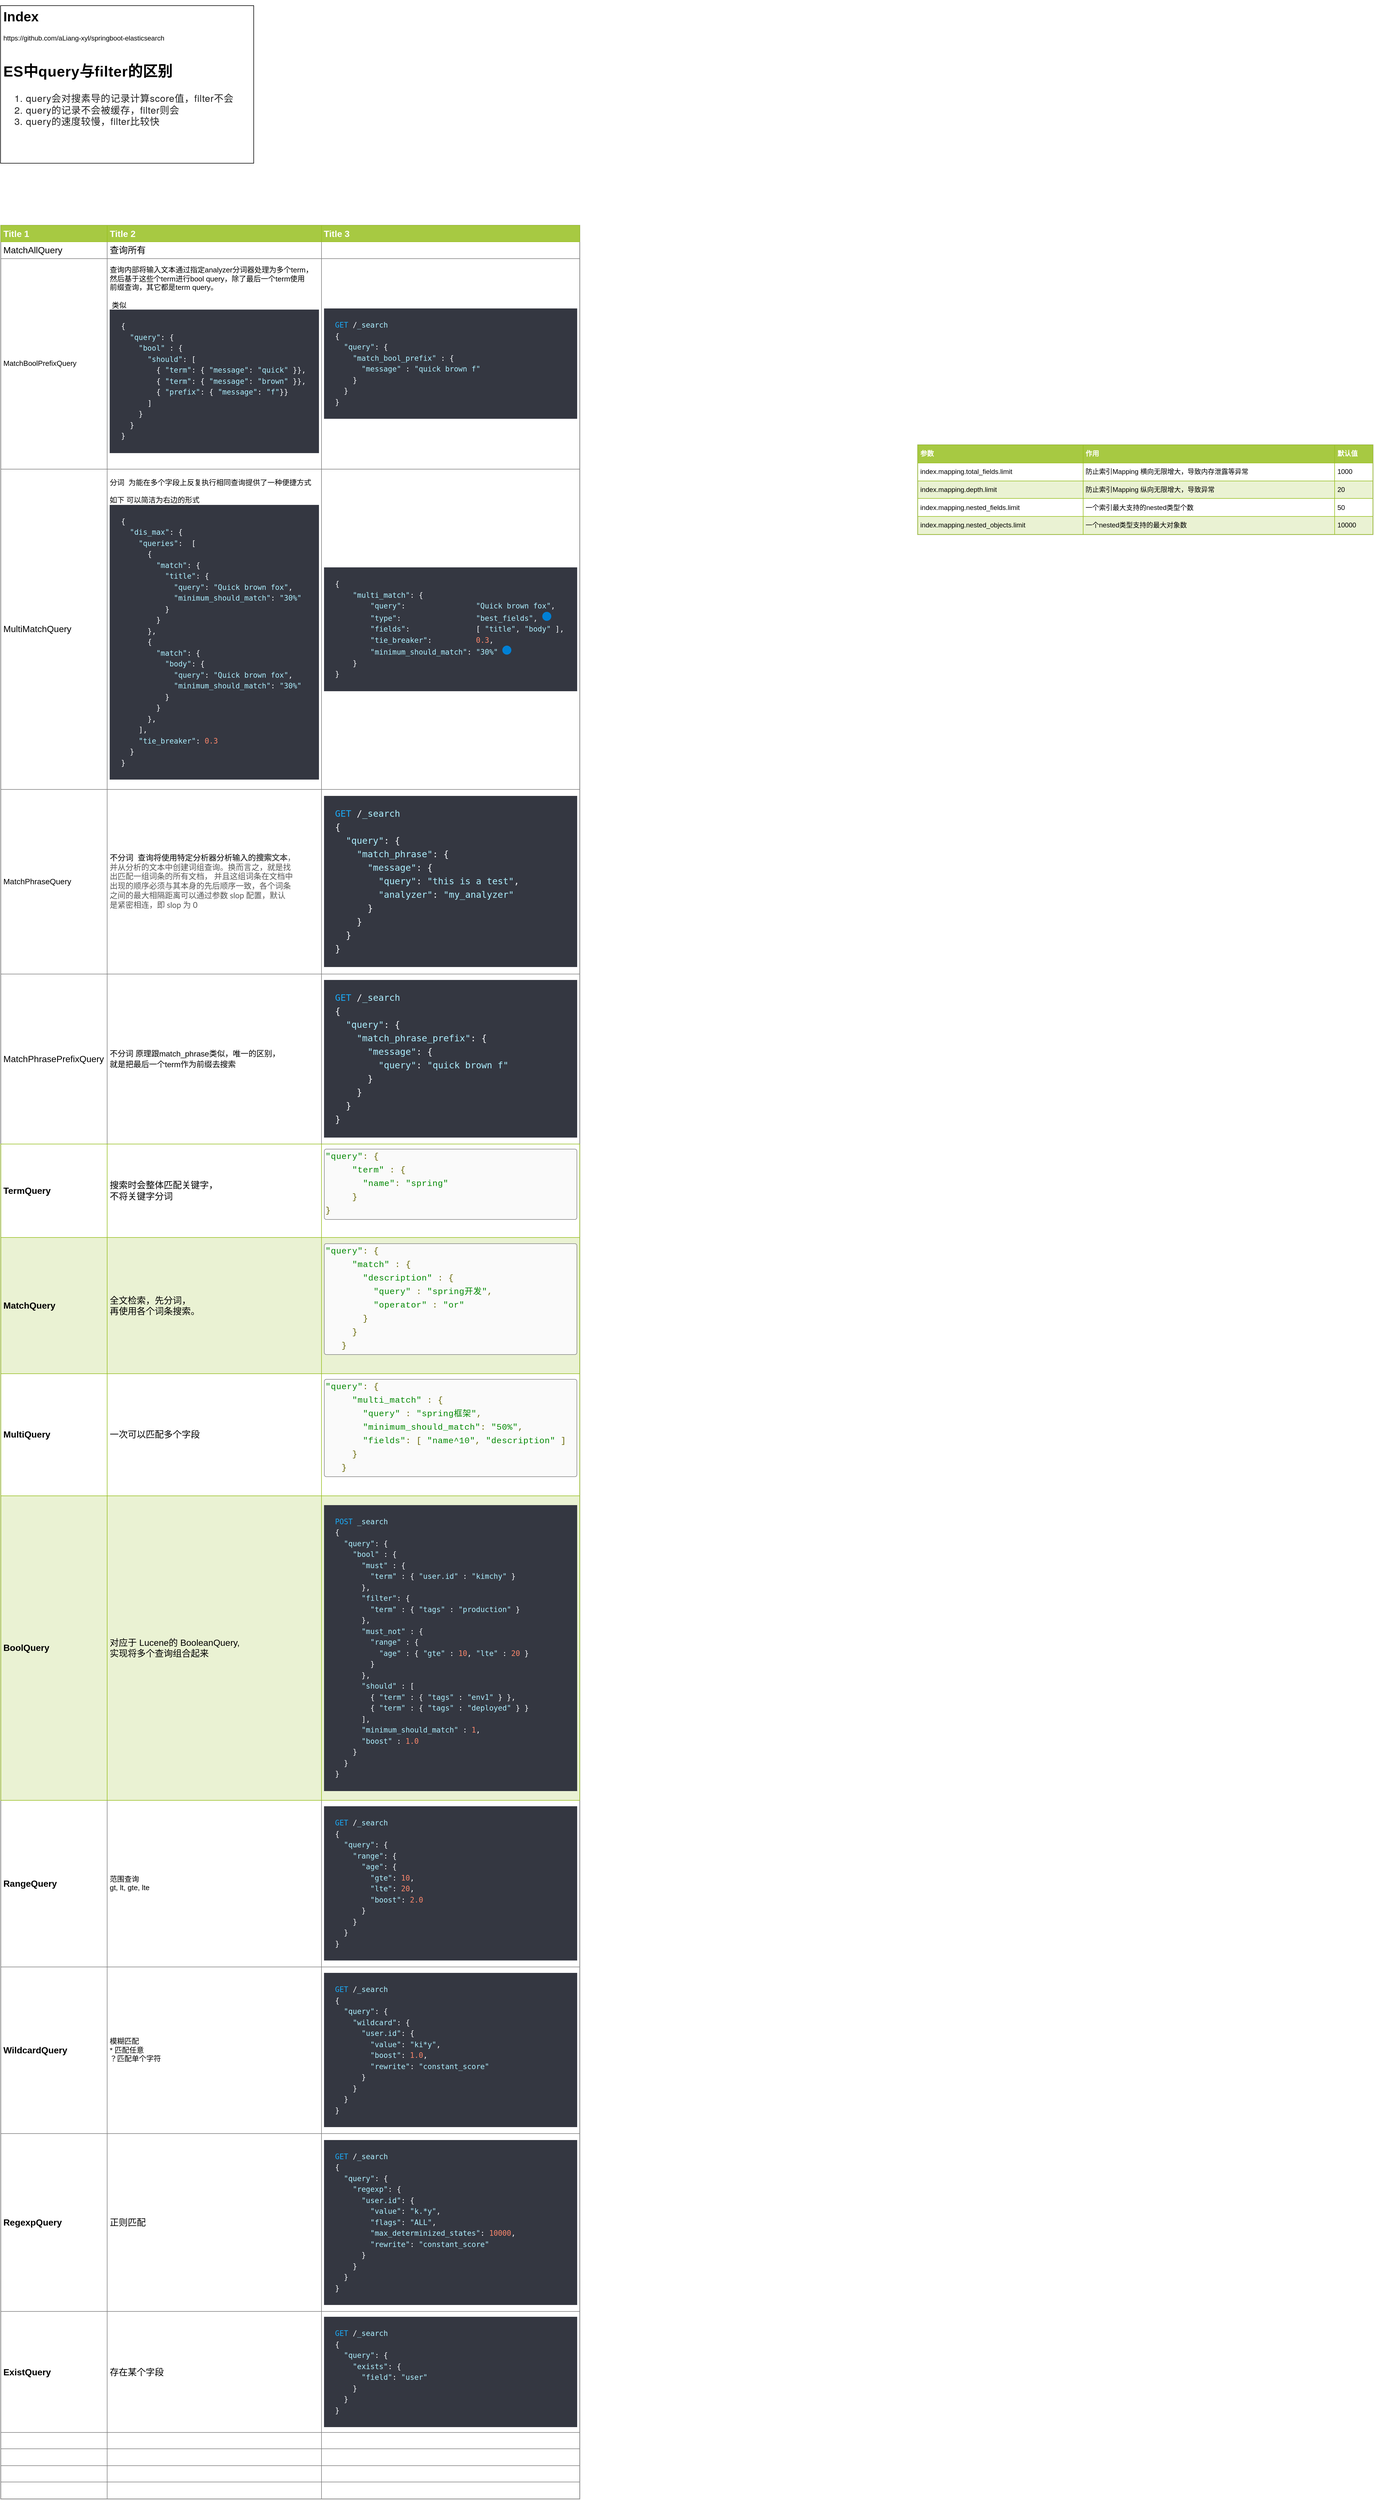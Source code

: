 <mxfile version="13.3.9" type="device"><diagram id="8ZI4yg9A7W5IXGPXjsD2" name="Page-1"><mxGraphModel dx="946" dy="680" grid="1" gridSize="10" guides="1" tooltips="1" connect="1" arrows="1" fold="1" page="1" pageScale="1" pageWidth="827" pageHeight="1169" math="0" shadow="0"><root><mxCell id="0"/><mxCell id="1" parent="0"/><mxCell id="YU87RtQt77wTLNVee_nq-1" value="&lt;h1&gt;Index&lt;/h1&gt;&lt;p&gt;https://github.com/aLiang-xyl/springboot-elasticsearch&lt;br&gt;&lt;/p&gt;&lt;h2 style=&quot;box-sizing: inherit ; font-family: &amp;#34;lora&amp;#34; , sans-serif ; line-height: 34px ; margin-top: 35px ; margin-bottom: 20px ; font-size: 26px ; overflow-wrap: break-word ; letter-spacing: 0.5px ; background-color: rgb(255 , 255 , 255)&quot;&gt;ES中query与filter的区别&lt;/h2&gt;&lt;ol style=&quot;box-sizing: inherit ; margin: 0px 0px 1.5em ; color: rgba(0 , 0 , 0 , 0.87) ; font-family: &amp;#34;helvetica neue&amp;#34; , &amp;#34;helvetica&amp;#34; , &amp;#34;arial&amp;#34; , sans-serif ; font-size: 17px ; letter-spacing: 0.5px ; background-color: rgb(255 , 255 , 255)&quot;&gt;&lt;li style=&quot;box-sizing: inherit&quot;&gt;query会对搜素导的记录计算score值，filter不会&lt;/li&gt;&lt;li style=&quot;box-sizing: inherit&quot;&gt;query的记录不会被缓存，filter则会&lt;/li&gt;&lt;li style=&quot;box-sizing: inherit&quot;&gt;query的速度较慢，filter比较快&lt;/li&gt;&lt;/ol&gt;" style="text;html=1;spacing=5;spacingTop=-20;whiteSpace=wrap;overflow=hidden;rounded=0;strokeColor=#000000;fillColor=#ffffff;" vertex="1" parent="1"><mxGeometry x="10" y="10" width="450" height="280" as="geometry"/></mxCell><mxCell id="YU87RtQt77wTLNVee_nq-2" value="&lt;table border=&quot;1&quot; width=&quot;100%&quot; cellpadding=&quot;4&quot; style=&quot;width: 100% ; height: 100% ; border-collapse: collapse&quot;&gt;&lt;tbody&gt;&lt;tr style=&quot;background-color: #a7c942 ; color: #ffffff ; border: 1px solid #98bf21&quot;&gt;&lt;th align=&quot;left&quot;&gt;参数&lt;/th&gt;&lt;th align=&quot;left&quot;&gt;作用&lt;/th&gt;&lt;th align=&quot;left&quot;&gt;默认值&lt;/th&gt;&lt;/tr&gt;&lt;tr style=&quot;border: 1px solid #98bf21&quot;&gt;&lt;td&gt;index.mapping.total_fields.limit&lt;/td&gt;&lt;td&gt;防止索引Mapping 横向无限增大，导致内存泄露等异常&lt;/td&gt;&lt;td&gt;1000&lt;/td&gt;&lt;/tr&gt;&lt;tr style=&quot;background-color: #eaf2d3 ; border: 1px solid #98bf21&quot;&gt;&lt;td&gt;index.mapping.depth.limit&lt;/td&gt;&lt;td&gt;防止索引Mapping 纵向无限增大，导致异常&lt;/td&gt;&lt;td&gt;20&lt;/td&gt;&lt;/tr&gt;&lt;tr style=&quot;border: 1px solid #98bf21&quot;&gt;&lt;td&gt;index.mapping.nested_fields.limit&lt;/td&gt;&lt;td&gt;一个索引最大支持的nested类型个数&lt;/td&gt;&lt;td&gt;50&lt;/td&gt;&lt;/tr&gt;&lt;tr style=&quot;background-color: #eaf2d3 ; border: 1px solid #98bf21&quot;&gt;&lt;td&gt;index.mapping.nested_objects.limit&lt;br&gt;&lt;/td&gt;&lt;td&gt;一个nested类型支持的最大对象数&lt;br&gt;&lt;/td&gt;&lt;td&gt;10000&lt;/td&gt;&lt;/tr&gt;&lt;/tbody&gt;&lt;/table&gt;" style="text;html=1;strokeColor=#c0c0c0;fillColor=#ffffff;overflow=fill;rounded=0;" vertex="1" parent="1"><mxGeometry x="1640" y="790" width="810" height="160" as="geometry"/></mxCell><mxCell id="YU87RtQt77wTLNVee_nq-3" value="&lt;table border=&quot;1&quot; width=&quot;100%&quot; cellpadding=&quot;4&quot; style=&quot;width: 100% ; height: 100% ; border-collapse: collapse&quot;&gt;&lt;tbody style=&quot;font-size: 16px&quot;&gt;&lt;tr style=&quot;background-color: #a7c942 ; color: #ffffff ; border: 1px solid #98bf21&quot;&gt;&lt;th align=&quot;left&quot;&gt;Title 1&lt;/th&gt;&lt;th align=&quot;left&quot;&gt;Title 2&lt;/th&gt;&lt;th align=&quot;left&quot;&gt;Title 3&lt;/th&gt;&lt;/tr&gt;&lt;tr&gt;&lt;td&gt;MatchAllQuery&lt;/td&gt;&lt;td&gt;查询所有&lt;/td&gt;&lt;td&gt;&lt;br&gt;&lt;/td&gt;&lt;/tr&gt;&lt;tr style=&quot;font-size: 13px&quot;&gt;&lt;td&gt;MatchBoolPrefixQuery&lt;/td&gt;&lt;td&gt;&lt;div&gt;查询内部将输入文本通过指定analyzer分词器处理为多个term，&lt;/div&gt;&lt;div&gt;然后基于这些个term进行bool query，除了最后一个term使用&lt;/div&gt;&lt;div&gt;前缀查询，&lt;span&gt;其它都是term query。&lt;/span&gt;&lt;/div&gt;&lt;br&gt;&amp;nbsp;类似&lt;br&gt;&lt;pre class=&quot;programlisting prettyprint lang-console prettyprinted&quot; style=&quot;box-sizing: border-box ; font-family: &amp;#34;consolas&amp;#34; , &amp;#34;menlo&amp;#34; , &amp;#34;dejavu sans mono&amp;#34; , &amp;#34;bitstream vera sans mono&amp;#34; , &amp;#34;lucida console&amp;#34; , monospace ; margin-top: 0px ; margin-bottom: 0px ; overflow: auto ; color: rgb(136 , 136 , 136) ; padding: 20px ; border: none ; line-height: 1.5em ; background-color: rgb(52 , 55 , 65) ; width: auto ; max-width: 10000px&quot;&gt;&lt;span class=&quot;pun&quot; style=&quot;box-sizing: border-box ; color: rgb(245 , 247 , 250)&quot;&gt;{&lt;/span&gt;&lt;span class=&quot;pln&quot; style=&quot;box-sizing: border-box ; color: rgb(245 , 247 , 250)&quot;&gt;&lt;br&gt;  &lt;/span&gt;&lt;span class=&quot;str&quot; style=&quot;box-sizing: border-box ; color: rgb(173 , 239 , 255)&quot;&gt;&quot;query&quot;&lt;/span&gt;&lt;span class=&quot;pun&quot; style=&quot;box-sizing: border-box ; color: rgb(245 , 247 , 250)&quot;&gt;:&lt;/span&gt;&lt;span class=&quot;pln&quot; style=&quot;box-sizing: border-box ; color: rgb(245 , 247 , 250)&quot;&gt; &lt;/span&gt;&lt;span class=&quot;pun&quot; style=&quot;box-sizing: border-box ; color: rgb(245 , 247 , 250)&quot;&gt;{&lt;/span&gt;&lt;span class=&quot;pln&quot; style=&quot;box-sizing: border-box ; color: rgb(245 , 247 , 250)&quot;&gt;&lt;br&gt;    &lt;/span&gt;&lt;span class=&quot;str&quot; style=&quot;box-sizing: border-box ; color: rgb(173 , 239 , 255)&quot;&gt;&quot;bool&quot;&lt;/span&gt;&lt;span class=&quot;pln&quot; style=&quot;box-sizing: border-box ; color: rgb(245 , 247 , 250)&quot;&gt; &lt;/span&gt;&lt;span class=&quot;pun&quot; style=&quot;box-sizing: border-box ; color: rgb(245 , 247 , 250)&quot;&gt;:&lt;/span&gt;&lt;span class=&quot;pln&quot; style=&quot;box-sizing: border-box ; color: rgb(245 , 247 , 250)&quot;&gt; &lt;/span&gt;&lt;span class=&quot;pun&quot; style=&quot;box-sizing: border-box ; color: rgb(245 , 247 , 250)&quot;&gt;{&lt;/span&gt;&lt;span class=&quot;pln&quot; style=&quot;box-sizing: border-box ; color: rgb(245 , 247 , 250)&quot;&gt;&lt;br&gt;      &lt;/span&gt;&lt;span class=&quot;str&quot; style=&quot;box-sizing: border-box ; color: rgb(173 , 239 , 255)&quot;&gt;&quot;should&quot;&lt;/span&gt;&lt;span class=&quot;pun&quot; style=&quot;box-sizing: border-box ; color: rgb(245 , 247 , 250)&quot;&gt;:&lt;/span&gt;&lt;span class=&quot;pln&quot; style=&quot;box-sizing: border-box ; color: rgb(245 , 247 , 250)&quot;&gt; &lt;/span&gt;&lt;span class=&quot;pun&quot; style=&quot;box-sizing: border-box ; color: rgb(245 , 247 , 250)&quot;&gt;[&lt;/span&gt;&lt;span class=&quot;pln&quot; style=&quot;box-sizing: border-box ; color: rgb(245 , 247 , 250)&quot;&gt;&lt;br&gt;        &lt;/span&gt;&lt;span class=&quot;pun&quot; style=&quot;box-sizing: border-box ; color: rgb(245 , 247 , 250)&quot;&gt;{&lt;/span&gt;&lt;span class=&quot;pln&quot; style=&quot;box-sizing: border-box ; color: rgb(245 , 247 , 250)&quot;&gt; &lt;/span&gt;&lt;span class=&quot;str&quot; style=&quot;box-sizing: border-box ; color: rgb(173 , 239 , 255)&quot;&gt;&quot;term&quot;&lt;/span&gt;&lt;span class=&quot;pun&quot; style=&quot;box-sizing: border-box ; color: rgb(245 , 247 , 250)&quot;&gt;:&lt;/span&gt;&lt;span class=&quot;pln&quot; style=&quot;box-sizing: border-box ; color: rgb(245 , 247 , 250)&quot;&gt; &lt;/span&gt;&lt;span class=&quot;pun&quot; style=&quot;box-sizing: border-box ; color: rgb(245 , 247 , 250)&quot;&gt;{&lt;/span&gt;&lt;span class=&quot;pln&quot; style=&quot;box-sizing: border-box ; color: rgb(245 , 247 , 250)&quot;&gt; &lt;/span&gt;&lt;span class=&quot;str&quot; style=&quot;box-sizing: border-box ; color: rgb(173 , 239 , 255)&quot;&gt;&quot;message&quot;&lt;/span&gt;&lt;span class=&quot;pun&quot; style=&quot;box-sizing: border-box ; color: rgb(245 , 247 , 250)&quot;&gt;:&lt;/span&gt;&lt;span class=&quot;pln&quot; style=&quot;box-sizing: border-box ; color: rgb(245 , 247 , 250)&quot;&gt; &lt;/span&gt;&lt;span class=&quot;str&quot; style=&quot;box-sizing: border-box ; color: rgb(173 , 239 , 255)&quot;&gt;&quot;quick&quot;&lt;/span&gt;&lt;span class=&quot;pln&quot; style=&quot;box-sizing: border-box ; color: rgb(245 , 247 , 250)&quot;&gt; &lt;/span&gt;&lt;span class=&quot;pun&quot; style=&quot;box-sizing: border-box ; color: rgb(245 , 247 , 250)&quot;&gt;}},&lt;/span&gt;&lt;span class=&quot;pln&quot; style=&quot;box-sizing: border-box ; color: rgb(245 , 247 , 250)&quot;&gt;&lt;br&gt;        &lt;/span&gt;&lt;span class=&quot;pun&quot; style=&quot;box-sizing: border-box ; color: rgb(245 , 247 , 250)&quot;&gt;{&lt;/span&gt;&lt;span class=&quot;pln&quot; style=&quot;box-sizing: border-box ; color: rgb(245 , 247 , 250)&quot;&gt; &lt;/span&gt;&lt;span class=&quot;str&quot; style=&quot;box-sizing: border-box ; color: rgb(173 , 239 , 255)&quot;&gt;&quot;term&quot;&lt;/span&gt;&lt;span class=&quot;pun&quot; style=&quot;box-sizing: border-box ; color: rgb(245 , 247 , 250)&quot;&gt;:&lt;/span&gt;&lt;span class=&quot;pln&quot; style=&quot;box-sizing: border-box ; color: rgb(245 , 247 , 250)&quot;&gt; &lt;/span&gt;&lt;span class=&quot;pun&quot; style=&quot;box-sizing: border-box ; color: rgb(245 , 247 , 250)&quot;&gt;{&lt;/span&gt;&lt;span class=&quot;pln&quot; style=&quot;box-sizing: border-box ; color: rgb(245 , 247 , 250)&quot;&gt; &lt;/span&gt;&lt;span class=&quot;str&quot; style=&quot;box-sizing: border-box ; color: rgb(173 , 239 , 255)&quot;&gt;&quot;message&quot;&lt;/span&gt;&lt;span class=&quot;pun&quot; style=&quot;box-sizing: border-box ; color: rgb(245 , 247 , 250)&quot;&gt;:&lt;/span&gt;&lt;span class=&quot;pln&quot; style=&quot;box-sizing: border-box ; color: rgb(245 , 247 , 250)&quot;&gt; &lt;/span&gt;&lt;span class=&quot;str&quot; style=&quot;box-sizing: border-box ; color: rgb(173 , 239 , 255)&quot;&gt;&quot;brown&quot;&lt;/span&gt;&lt;span class=&quot;pln&quot; style=&quot;box-sizing: border-box ; color: rgb(245 , 247 , 250)&quot;&gt; &lt;/span&gt;&lt;span class=&quot;pun&quot; style=&quot;box-sizing: border-box ; color: rgb(245 , 247 , 250)&quot;&gt;}},&lt;/span&gt;&lt;span class=&quot;pln&quot; style=&quot;box-sizing: border-box ; color: rgb(245 , 247 , 250)&quot;&gt;&lt;br&gt;        &lt;/span&gt;&lt;span class=&quot;pun&quot; style=&quot;box-sizing: border-box ; color: rgb(245 , 247 , 250)&quot;&gt;{&lt;/span&gt;&lt;span class=&quot;pln&quot; style=&quot;box-sizing: border-box ; color: rgb(245 , 247 , 250)&quot;&gt; &lt;/span&gt;&lt;span class=&quot;str&quot; style=&quot;box-sizing: border-box ; color: rgb(173 , 239 , 255)&quot;&gt;&quot;prefix&quot;&lt;/span&gt;&lt;span class=&quot;pun&quot; style=&quot;box-sizing: border-box ; color: rgb(245 , 247 , 250)&quot;&gt;:&lt;/span&gt;&lt;span class=&quot;pln&quot; style=&quot;box-sizing: border-box ; color: rgb(245 , 247 , 250)&quot;&gt; &lt;/span&gt;&lt;span class=&quot;pun&quot; style=&quot;box-sizing: border-box ; color: rgb(245 , 247 , 250)&quot;&gt;{&lt;/span&gt;&lt;span class=&quot;pln&quot; style=&quot;box-sizing: border-box ; color: rgb(245 , 247 , 250)&quot;&gt; &lt;/span&gt;&lt;span class=&quot;str&quot; style=&quot;box-sizing: border-box ; color: rgb(173 , 239 , 255)&quot;&gt;&quot;message&quot;&lt;/span&gt;&lt;span class=&quot;pun&quot; style=&quot;box-sizing: border-box ; color: rgb(245 , 247 , 250)&quot;&gt;:&lt;/span&gt;&lt;span class=&quot;pln&quot; style=&quot;box-sizing: border-box ; color: rgb(245 , 247 , 250)&quot;&gt; &lt;/span&gt;&lt;span class=&quot;str&quot; style=&quot;box-sizing: border-box ; color: rgb(173 , 239 , 255)&quot;&gt;&quot;f&quot;&lt;/span&gt;&lt;span class=&quot;pun&quot; style=&quot;box-sizing: border-box ; color: rgb(245 , 247 , 250)&quot;&gt;}}&lt;/span&gt;&lt;span class=&quot;pln&quot; style=&quot;box-sizing: border-box ; color: rgb(245 , 247 , 250)&quot;&gt;&lt;br&gt;      &lt;/span&gt;&lt;span class=&quot;pun&quot; style=&quot;box-sizing: border-box ; color: rgb(245 , 247 , 250)&quot;&gt;]&lt;/span&gt;&lt;span class=&quot;pln&quot; style=&quot;box-sizing: border-box ; color: rgb(245 , 247 , 250)&quot;&gt;&lt;br&gt;    &lt;/span&gt;&lt;span class=&quot;pun&quot; style=&quot;box-sizing: border-box ; color: rgb(245 , 247 , 250)&quot;&gt;}&lt;/span&gt;&lt;span class=&quot;pln&quot; style=&quot;box-sizing: border-box ; color: rgb(245 , 247 , 250)&quot;&gt;&lt;br&gt;  &lt;/span&gt;&lt;span class=&quot;pun&quot; style=&quot;box-sizing: border-box ; color: rgb(245 , 247 , 250)&quot;&gt;}&lt;/span&gt;&lt;span class=&quot;pln&quot; style=&quot;box-sizing: border-box ; color: rgb(245 , 247 , 250)&quot;&gt;&lt;br&gt;&lt;/span&gt;&lt;span class=&quot;pun&quot; style=&quot;box-sizing: border-box ; color: rgb(245 , 247 , 250)&quot;&gt;}&lt;/span&gt;&lt;/pre&gt;&lt;div&gt;&lt;span class=&quot;pun&quot; style=&quot;box-sizing: border-box ; color: rgb(245 , 247 , 250)&quot;&gt;&lt;br&gt;&lt;/span&gt;&lt;/div&gt;&lt;/td&gt;&lt;td&gt;&lt;pre class=&quot;programlisting prettyprint lang-console prettyprinted&quot; style=&quot;box-sizing: border-box ; font-family: &amp;#34;consolas&amp;#34; , &amp;#34;menlo&amp;#34; , &amp;#34;dejavu sans mono&amp;#34; , &amp;#34;bitstream vera sans mono&amp;#34; , &amp;#34;lucida console&amp;#34; , monospace ; margin-top: 0px ; margin-bottom: 0px ; overflow: auto ; color: rgb(136 , 136 , 136) ; padding: 20px ; border: none ; line-height: 1.5em ; background-color: rgb(52 , 55 , 65) ; width: auto ; max-width: 10000px&quot;&gt;&lt;span class=&quot;kwd&quot; style=&quot;box-sizing: border-box ; color: rgb(27 , 169 , 245)&quot;&gt;GET&lt;/span&gt;&lt;span class=&quot;pln&quot; style=&quot;box-sizing: border-box ; color: rgb(245 , 247 , 250)&quot;&gt; &lt;/span&gt;&lt;span class=&quot;pun&quot; style=&quot;box-sizing: border-box ; color: rgb(245 , 247 , 250)&quot;&gt;/&lt;/span&gt;&lt;span class=&quot;str&quot; style=&quot;box-sizing: border-box ; color: rgb(173 , 239 , 255)&quot;&gt;_search&lt;/span&gt;&lt;span class=&quot;pln&quot; style=&quot;box-sizing: border-box ; color: rgb(245 , 247 , 250)&quot;&gt;&lt;br&gt;&lt;/span&gt;&lt;span class=&quot;pun&quot; style=&quot;box-sizing: border-box ; color: rgb(245 , 247 , 250)&quot;&gt;{&lt;/span&gt;&lt;span class=&quot;pln&quot; style=&quot;box-sizing: border-box ; color: rgb(245 , 247 , 250)&quot;&gt;&lt;br&gt;  &lt;/span&gt;&lt;span class=&quot;str&quot; style=&quot;box-sizing: border-box ; color: rgb(173 , 239 , 255)&quot;&gt;&quot;query&quot;&lt;/span&gt;&lt;span class=&quot;pun&quot; style=&quot;box-sizing: border-box ; color: rgb(245 , 247 , 250)&quot;&gt;:&lt;/span&gt;&lt;span class=&quot;pln&quot; style=&quot;box-sizing: border-box ; color: rgb(245 , 247 , 250)&quot;&gt; &lt;/span&gt;&lt;span class=&quot;pun&quot; style=&quot;box-sizing: border-box ; color: rgb(245 , 247 , 250)&quot;&gt;{&lt;/span&gt;&lt;span class=&quot;pln&quot; style=&quot;box-sizing: border-box ; color: rgb(245 , 247 , 250)&quot;&gt;&lt;br&gt;    &lt;/span&gt;&lt;span class=&quot;str&quot; style=&quot;box-sizing: border-box ; color: rgb(173 , 239 , 255)&quot;&gt;&quot;match_bool_prefix&quot;&lt;/span&gt;&lt;span class=&quot;pln&quot; style=&quot;box-sizing: border-box ; color: rgb(245 , 247 , 250)&quot;&gt; &lt;/span&gt;&lt;span class=&quot;pun&quot; style=&quot;box-sizing: border-box ; color: rgb(245 , 247 , 250)&quot;&gt;:&lt;/span&gt;&lt;span class=&quot;pln&quot; style=&quot;box-sizing: border-box ; color: rgb(245 , 247 , 250)&quot;&gt; &lt;/span&gt;&lt;span class=&quot;pun&quot; style=&quot;box-sizing: border-box ; color: rgb(245 , 247 , 250)&quot;&gt;{&lt;/span&gt;&lt;span class=&quot;pln&quot; style=&quot;box-sizing: border-box ; color: rgb(245 , 247 , 250)&quot;&gt;&lt;br&gt;      &lt;/span&gt;&lt;span class=&quot;str&quot; style=&quot;box-sizing: border-box ; color: rgb(173 , 239 , 255)&quot;&gt;&quot;message&quot;&lt;/span&gt;&lt;span class=&quot;pln&quot; style=&quot;box-sizing: border-box ; color: rgb(245 , 247 , 250)&quot;&gt; &lt;/span&gt;&lt;span class=&quot;pun&quot; style=&quot;box-sizing: border-box ; color: rgb(245 , 247 , 250)&quot;&gt;:&lt;/span&gt;&lt;span class=&quot;pln&quot; style=&quot;box-sizing: border-box ; color: rgb(245 , 247 , 250)&quot;&gt; &lt;/span&gt;&lt;span class=&quot;str&quot; style=&quot;box-sizing: border-box ; color: rgb(173 , 239 , 255)&quot;&gt;&quot;quick brown f&quot;&lt;/span&gt;&lt;span class=&quot;pln&quot; style=&quot;box-sizing: border-box ; color: rgb(245 , 247 , 250)&quot;&gt;&lt;br&gt;    &lt;/span&gt;&lt;span class=&quot;pun&quot; style=&quot;box-sizing: border-box ; color: rgb(245 , 247 , 250)&quot;&gt;}&lt;/span&gt;&lt;span class=&quot;pln&quot; style=&quot;box-sizing: border-box ; color: rgb(245 , 247 , 250)&quot;&gt;&lt;br&gt;  &lt;/span&gt;&lt;span class=&quot;pun&quot; style=&quot;box-sizing: border-box ; color: rgb(245 , 247 , 250)&quot;&gt;}&lt;/span&gt;&lt;span class=&quot;pln&quot; style=&quot;box-sizing: border-box ; color: rgb(245 , 247 , 250)&quot;&gt;&lt;br&gt;&lt;/span&gt;&lt;span class=&quot;pun&quot; style=&quot;box-sizing: border-box ; color: rgb(245 , 247 , 250)&quot;&gt;}&lt;/span&gt;&lt;/pre&gt;&lt;/td&gt;&lt;/tr&gt;&lt;tr&gt;&lt;td&gt;MultiMatchQuery&lt;/td&gt;&lt;td style=&quot;font-size: 13px&quot;&gt;分词&amp;nbsp; 为能在多个字段上反复执行相同查询提供了一种便捷方式&lt;br&gt;&lt;br&gt;如下 可以简洁为右边的形式&lt;br&gt;&lt;pre class=&quot;programlisting prettyprint lang-js prettyprinted&quot; style=&quot;box-sizing: border-box ; font-family: &amp;#34;consolas&amp;#34; , &amp;#34;menlo&amp;#34; , &amp;#34;dejavu sans mono&amp;#34; , &amp;#34;bitstream vera sans mono&amp;#34; , &amp;#34;lucida console&amp;#34; , monospace ; margin-top: 0px ; margin-bottom: 0px ; overflow: auto ; color: rgb(136 , 136 , 136) ; padding: 20px ; border: none ; line-height: 1.5em ; background-color: rgb(52 , 55 , 65) ; width: auto ; max-width: 10000px&quot;&gt;&lt;span class=&quot;pun&quot; style=&quot;box-sizing: border-box ; color: rgb(245 , 247 , 250)&quot;&gt;{&lt;/span&gt;&lt;span class=&quot;pln&quot; style=&quot;box-sizing: border-box ; color: rgb(245 , 247 , 250)&quot;&gt;&lt;br&gt;  &lt;/span&gt;&lt;span class=&quot;str&quot; style=&quot;box-sizing: border-box ; color: rgb(173 , 239 , 255)&quot;&gt;&quot;dis_max&quot;&lt;/span&gt;&lt;span class=&quot;pun&quot; style=&quot;box-sizing: border-box ; color: rgb(245 , 247 , 250)&quot;&gt;:&lt;/span&gt;&lt;span class=&quot;pln&quot; style=&quot;box-sizing: border-box ; color: rgb(245 , 247 , 250)&quot;&gt; &lt;/span&gt;&lt;span class=&quot;pun&quot; style=&quot;box-sizing: border-box ; color: rgb(245 , 247 , 250)&quot;&gt;{&lt;/span&gt;&lt;span class=&quot;pln&quot; style=&quot;box-sizing: border-box ; color: rgb(245 , 247 , 250)&quot;&gt;&lt;br&gt;    &lt;/span&gt;&lt;span class=&quot;str&quot; style=&quot;box-sizing: border-box ; color: rgb(173 , 239 , 255)&quot;&gt;&quot;queries&quot;&lt;/span&gt;&lt;span class=&quot;pun&quot; style=&quot;box-sizing: border-box ; color: rgb(245 , 247 , 250)&quot;&gt;:&lt;/span&gt;&lt;span class=&quot;pln&quot; style=&quot;box-sizing: border-box ; color: rgb(245 , 247 , 250)&quot;&gt;  &lt;/span&gt;&lt;span class=&quot;pun&quot; style=&quot;box-sizing: border-box ; color: rgb(245 , 247 , 250)&quot;&gt;[&lt;/span&gt;&lt;span class=&quot;pln&quot; style=&quot;box-sizing: border-box ; color: rgb(245 , 247 , 250)&quot;&gt;&lt;br&gt;      &lt;/span&gt;&lt;span class=&quot;pun&quot; style=&quot;box-sizing: border-box ; color: rgb(245 , 247 , 250)&quot;&gt;{&lt;/span&gt;&lt;span class=&quot;pln&quot; style=&quot;box-sizing: border-box ; color: rgb(245 , 247 , 250)&quot;&gt;&lt;br&gt;        &lt;/span&gt;&lt;span class=&quot;str&quot; style=&quot;box-sizing: border-box ; color: rgb(173 , 239 , 255)&quot;&gt;&quot;match&quot;&lt;/span&gt;&lt;span class=&quot;pun&quot; style=&quot;box-sizing: border-box ; color: rgb(245 , 247 , 250)&quot;&gt;:&lt;/span&gt;&lt;span class=&quot;pln&quot; style=&quot;box-sizing: border-box ; color: rgb(245 , 247 , 250)&quot;&gt; &lt;/span&gt;&lt;span class=&quot;pun&quot; style=&quot;box-sizing: border-box ; color: rgb(245 , 247 , 250)&quot;&gt;{&lt;/span&gt;&lt;span class=&quot;pln&quot; style=&quot;box-sizing: border-box ; color: rgb(245 , 247 , 250)&quot;&gt;&lt;br&gt;          &lt;/span&gt;&lt;span class=&quot;str&quot; style=&quot;box-sizing: border-box ; color: rgb(173 , 239 , 255)&quot;&gt;&quot;title&quot;&lt;/span&gt;&lt;span class=&quot;pun&quot; style=&quot;box-sizing: border-box ; color: rgb(245 , 247 , 250)&quot;&gt;:&lt;/span&gt;&lt;span class=&quot;pln&quot; style=&quot;box-sizing: border-box ; color: rgb(245 , 247 , 250)&quot;&gt; &lt;/span&gt;&lt;span class=&quot;pun&quot; style=&quot;box-sizing: border-box ; color: rgb(245 , 247 , 250)&quot;&gt;{&lt;/span&gt;&lt;span class=&quot;pln&quot; style=&quot;box-sizing: border-box ; color: rgb(245 , 247 , 250)&quot;&gt;&lt;br&gt;            &lt;/span&gt;&lt;span class=&quot;str&quot; style=&quot;box-sizing: border-box ; color: rgb(173 , 239 , 255)&quot;&gt;&quot;query&quot;&lt;/span&gt;&lt;span class=&quot;pun&quot; style=&quot;box-sizing: border-box ; color: rgb(245 , 247 , 250)&quot;&gt;:&lt;/span&gt;&lt;span class=&quot;pln&quot; style=&quot;box-sizing: border-box ; color: rgb(245 , 247 , 250)&quot;&gt; &lt;/span&gt;&lt;span class=&quot;str&quot; style=&quot;box-sizing: border-box ; color: rgb(173 , 239 , 255)&quot;&gt;&quot;Quick brown fox&quot;&lt;/span&gt;&lt;span class=&quot;pun&quot; style=&quot;box-sizing: border-box ; color: rgb(245 , 247 , 250)&quot;&gt;,&lt;/span&gt;&lt;span class=&quot;pln&quot; style=&quot;box-sizing: border-box ; color: rgb(245 , 247 , 250)&quot;&gt;&lt;br&gt;            &lt;/span&gt;&lt;span class=&quot;str&quot; style=&quot;box-sizing: border-box ; color: rgb(173 , 239 , 255)&quot;&gt;&quot;minimum_should_match&quot;&lt;/span&gt;&lt;span class=&quot;pun&quot; style=&quot;box-sizing: border-box ; color: rgb(245 , 247 , 250)&quot;&gt;:&lt;/span&gt;&lt;span class=&quot;pln&quot; style=&quot;box-sizing: border-box ; color: rgb(245 , 247 , 250)&quot;&gt; &lt;/span&gt;&lt;span class=&quot;str&quot; style=&quot;box-sizing: border-box ; color: rgb(173 , 239 , 255)&quot;&gt;&quot;30%&quot;&lt;/span&gt;&lt;span class=&quot;pln&quot; style=&quot;box-sizing: border-box ; color: rgb(245 , 247 , 250)&quot;&gt;&lt;br&gt;          &lt;/span&gt;&lt;span class=&quot;pun&quot; style=&quot;box-sizing: border-box ; color: rgb(245 , 247 , 250)&quot;&gt;}&lt;/span&gt;&lt;span class=&quot;pln&quot; style=&quot;box-sizing: border-box ; color: rgb(245 , 247 , 250)&quot;&gt;&lt;br&gt;        &lt;/span&gt;&lt;span class=&quot;pun&quot; style=&quot;box-sizing: border-box ; color: rgb(245 , 247 , 250)&quot;&gt;}&lt;/span&gt;&lt;span class=&quot;pln&quot; style=&quot;box-sizing: border-box ; color: rgb(245 , 247 , 250)&quot;&gt;&lt;br&gt;      &lt;/span&gt;&lt;span class=&quot;pun&quot; style=&quot;box-sizing: border-box ; color: rgb(245 , 247 , 250)&quot;&gt;},&lt;/span&gt;&lt;span class=&quot;pln&quot; style=&quot;box-sizing: border-box ; color: rgb(245 , 247 , 250)&quot;&gt;&lt;br&gt;      &lt;/span&gt;&lt;span class=&quot;pun&quot; style=&quot;box-sizing: border-box ; color: rgb(245 , 247 , 250)&quot;&gt;{&lt;/span&gt;&lt;span class=&quot;pln&quot; style=&quot;box-sizing: border-box ; color: rgb(245 , 247 , 250)&quot;&gt;&lt;br&gt;        &lt;/span&gt;&lt;span class=&quot;str&quot; style=&quot;box-sizing: border-box ; color: rgb(173 , 239 , 255)&quot;&gt;&quot;match&quot;&lt;/span&gt;&lt;span class=&quot;pun&quot; style=&quot;box-sizing: border-box ; color: rgb(245 , 247 , 250)&quot;&gt;:&lt;/span&gt;&lt;span class=&quot;pln&quot; style=&quot;box-sizing: border-box ; color: rgb(245 , 247 , 250)&quot;&gt; &lt;/span&gt;&lt;span class=&quot;pun&quot; style=&quot;box-sizing: border-box ; color: rgb(245 , 247 , 250)&quot;&gt;{&lt;/span&gt;&lt;span class=&quot;pln&quot; style=&quot;box-sizing: border-box ; color: rgb(245 , 247 , 250)&quot;&gt;&lt;br&gt;          &lt;/span&gt;&lt;span class=&quot;str&quot; style=&quot;box-sizing: border-box ; color: rgb(173 , 239 , 255)&quot;&gt;&quot;body&quot;&lt;/span&gt;&lt;span class=&quot;pun&quot; style=&quot;box-sizing: border-box ; color: rgb(245 , 247 , 250)&quot;&gt;:&lt;/span&gt;&lt;span class=&quot;pln&quot; style=&quot;box-sizing: border-box ; color: rgb(245 , 247 , 250)&quot;&gt; &lt;/span&gt;&lt;span class=&quot;pun&quot; style=&quot;box-sizing: border-box ; color: rgb(245 , 247 , 250)&quot;&gt;{&lt;/span&gt;&lt;span class=&quot;pln&quot; style=&quot;box-sizing: border-box ; color: rgb(245 , 247 , 250)&quot;&gt;&lt;br&gt;            &lt;/span&gt;&lt;span class=&quot;str&quot; style=&quot;box-sizing: border-box ; color: rgb(173 , 239 , 255)&quot;&gt;&quot;query&quot;&lt;/span&gt;&lt;span class=&quot;pun&quot; style=&quot;box-sizing: border-box ; color: rgb(245 , 247 , 250)&quot;&gt;:&lt;/span&gt;&lt;span class=&quot;pln&quot; style=&quot;box-sizing: border-box ; color: rgb(245 , 247 , 250)&quot;&gt; &lt;/span&gt;&lt;span class=&quot;str&quot; style=&quot;box-sizing: border-box ; color: rgb(173 , 239 , 255)&quot;&gt;&quot;Quick brown fox&quot;&lt;/span&gt;&lt;span class=&quot;pun&quot; style=&quot;box-sizing: border-box ; color: rgb(245 , 247 , 250)&quot;&gt;,&lt;/span&gt;&lt;span class=&quot;pln&quot; style=&quot;box-sizing: border-box ; color: rgb(245 , 247 , 250)&quot;&gt;&lt;br&gt;            &lt;/span&gt;&lt;span class=&quot;str&quot; style=&quot;box-sizing: border-box ; color: rgb(173 , 239 , 255)&quot;&gt;&quot;minimum_should_match&quot;&lt;/span&gt;&lt;span class=&quot;pun&quot; style=&quot;box-sizing: border-box ; color: rgb(245 , 247 , 250)&quot;&gt;:&lt;/span&gt;&lt;span class=&quot;pln&quot; style=&quot;box-sizing: border-box ; color: rgb(245 , 247 , 250)&quot;&gt; &lt;/span&gt;&lt;span class=&quot;str&quot; style=&quot;box-sizing: border-box ; color: rgb(173 , 239 , 255)&quot;&gt;&quot;30%&quot;&lt;/span&gt;&lt;span class=&quot;pln&quot; style=&quot;box-sizing: border-box ; color: rgb(245 , 247 , 250)&quot;&gt;&lt;br&gt;          &lt;/span&gt;&lt;span class=&quot;pun&quot; style=&quot;box-sizing: border-box ; color: rgb(245 , 247 , 250)&quot;&gt;}&lt;/span&gt;&lt;span class=&quot;pln&quot; style=&quot;box-sizing: border-box ; color: rgb(245 , 247 , 250)&quot;&gt;&lt;br&gt;        &lt;/span&gt;&lt;span class=&quot;pun&quot; style=&quot;box-sizing: border-box ; color: rgb(245 , 247 , 250)&quot;&gt;}&lt;/span&gt;&lt;span class=&quot;pln&quot; style=&quot;box-sizing: border-box ; color: rgb(245 , 247 , 250)&quot;&gt;&lt;br&gt;      &lt;/span&gt;&lt;span class=&quot;pun&quot; style=&quot;box-sizing: border-box ; color: rgb(245 , 247 , 250)&quot;&gt;},&lt;/span&gt;&lt;span class=&quot;pln&quot; style=&quot;box-sizing: border-box ; color: rgb(245 , 247 , 250)&quot;&gt;&lt;br&gt;    &lt;/span&gt;&lt;span class=&quot;pun&quot; style=&quot;box-sizing: border-box ; color: rgb(245 , 247 , 250)&quot;&gt;],&lt;/span&gt;&lt;span class=&quot;pln&quot; style=&quot;box-sizing: border-box ; color: rgb(245 , 247 , 250)&quot;&gt;&lt;br&gt;    &lt;/span&gt;&lt;span class=&quot;str&quot; style=&quot;box-sizing: border-box ; color: rgb(173 , 239 , 255)&quot;&gt;&quot;tie_breaker&quot;&lt;/span&gt;&lt;span class=&quot;pun&quot; style=&quot;box-sizing: border-box ; color: rgb(245 , 247 , 250)&quot;&gt;:&lt;/span&gt;&lt;span class=&quot;pln&quot; style=&quot;box-sizing: border-box ; color: rgb(245 , 247 , 250)&quot;&gt; &lt;/span&gt;&lt;span class=&quot;lit&quot; style=&quot;box-sizing: border-box ; color: rgb(255 , 136 , 108)&quot;&gt;0.3&lt;/span&gt;&lt;span class=&quot;pln&quot; style=&quot;box-sizing: border-box ; color: rgb(245 , 247 , 250)&quot;&gt;&lt;br&gt;  &lt;/span&gt;&lt;span class=&quot;pun&quot; style=&quot;box-sizing: border-box ; color: rgb(245 , 247 , 250)&quot;&gt;}&lt;/span&gt;&lt;span class=&quot;pln&quot; style=&quot;box-sizing: border-box ; color: rgb(245 , 247 , 250)&quot;&gt;&lt;br&gt;&lt;/span&gt;&lt;span class=&quot;pun&quot; style=&quot;box-sizing: border-box ; color: rgb(245 , 247 , 250)&quot;&gt;}&lt;/span&gt;&lt;/pre&gt;&lt;/td&gt;&lt;td style=&quot;font-size: 13px&quot;&gt;&lt;pre class=&quot;programlisting prettyprint lang-sense prettyprinted&quot; style=&quot;box-sizing: border-box ; font-family: &amp;#34;consolas&amp;#34; , &amp;#34;menlo&amp;#34; , &amp;#34;dejavu sans mono&amp;#34; , &amp;#34;bitstream vera sans mono&amp;#34; , &amp;#34;lucida console&amp;#34; , monospace ; margin-top: 0px ; margin-bottom: 0px ; overflow: auto ; color: rgb(136 , 136 , 136) ; padding: 20px ; border: none ; line-height: 1.5em ; background-color: rgb(52 , 55 , 65) ; width: auto ; max-width: 10000px&quot;&gt;&lt;span class=&quot;pun&quot; style=&quot;box-sizing: border-box ; color: rgb(245 , 247 , 250)&quot;&gt;{&lt;/span&gt;&lt;span class=&quot;pln&quot; style=&quot;box-sizing: border-box ; color: rgb(245 , 247 , 250)&quot;&gt;&lt;br&gt;    &lt;/span&gt;&lt;span class=&quot;str&quot; style=&quot;box-sizing: border-box ; color: rgb(173 , 239 , 255)&quot;&gt;&quot;multi_match&quot;&lt;/span&gt;&lt;span class=&quot;pun&quot; style=&quot;box-sizing: border-box ; color: rgb(245 , 247 , 250)&quot;&gt;:&lt;/span&gt;&lt;span class=&quot;pln&quot; style=&quot;box-sizing: border-box ; color: rgb(245 , 247 , 250)&quot;&gt; &lt;/span&gt;&lt;span class=&quot;pun&quot; style=&quot;box-sizing: border-box ; color: rgb(245 , 247 , 250)&quot;&gt;{&lt;/span&gt;&lt;span class=&quot;pln&quot; style=&quot;box-sizing: border-box ; color: rgb(245 , 247 , 250)&quot;&gt;&lt;br&gt;        &lt;/span&gt;&lt;span class=&quot;str&quot; style=&quot;box-sizing: border-box ; color: rgb(173 , 239 , 255)&quot;&gt;&quot;query&quot;&lt;/span&gt;&lt;span class=&quot;pun&quot; style=&quot;box-sizing: border-box ; color: rgb(245 , 247 , 250)&quot;&gt;:&lt;/span&gt;&lt;span class=&quot;pln&quot; style=&quot;box-sizing: border-box ; color: rgb(245 , 247 , 250)&quot;&gt;                &lt;/span&gt;&lt;span class=&quot;str&quot; style=&quot;box-sizing: border-box ; color: rgb(173 , 239 , 255)&quot;&gt;&quot;Quick brown fox&quot;&lt;/span&gt;&lt;span class=&quot;pun&quot; style=&quot;box-sizing: border-box ; color: rgb(245 , 247 , 250)&quot;&gt;,&lt;/span&gt;&lt;span class=&quot;pln&quot; style=&quot;box-sizing: border-box ; color: rgb(245 , 247 , 250)&quot;&gt;&lt;br&gt;        &lt;/span&gt;&lt;span class=&quot;str&quot; style=&quot;box-sizing: border-box ; color: rgb(173 , 239 , 255)&quot;&gt;&quot;type&quot;&lt;/span&gt;&lt;span class=&quot;pun&quot; style=&quot;box-sizing: border-box ; color: rgb(245 , 247 , 250)&quot;&gt;:&lt;/span&gt;&lt;span class=&quot;pln&quot; style=&quot;box-sizing: border-box ; color: rgb(245 , 247 , 250)&quot;&gt;                 &lt;/span&gt;&lt;span class=&quot;str&quot; style=&quot;box-sizing: border-box ; color: rgb(173 , 239 , 255)&quot;&gt;&quot;best_fields&quot;&lt;/span&gt;&lt;span class=&quot;pun&quot; style=&quot;box-sizing: border-box ; color: rgb(245 , 247 , 250)&quot;&gt;,&lt;/span&gt;&lt;span class=&quot;pln&quot; style=&quot;box-sizing: border-box ; color: rgb(245 , 247 , 250)&quot;&gt; &lt;/span&gt;&lt;a id=&quot;CO69-1&quot; href=&quot;https://www.elastic.co/guide/cn/elasticsearch/guide/current/multi-match-query.html#CO69-1&quot; style=&quot;box-sizing: border-box ; color: rgb(0 , 169 , 229) ; background-color: transparent ; font-family: &amp;#34;inter&amp;#34; , sans-serif ; outline: none&quot;&gt;&lt;/a&gt;&lt;span class=&quot;conum&quot; style=&quot;box-sizing: border-box ; font-family: &amp;#34;inter&amp;#34; , sans-serif ; display: inline-block ; width: 16px ; height: 16px ; line-height: 16px ; color: rgb(245 , 247 , 250) ; background-color: rgb(0 , 128 , 213) ; border-radius: 100px ; text-align: center ; font-weight: 700&quot;&gt;&lt;/span&gt;&lt;span class=&quot;pln&quot; style=&quot;box-sizing: border-box ; color: rgb(245 , 247 , 250)&quot;&gt;&lt;br&gt;        &lt;/span&gt;&lt;span class=&quot;str&quot; style=&quot;box-sizing: border-box ; color: rgb(173 , 239 , 255)&quot;&gt;&quot;fields&quot;&lt;/span&gt;&lt;span class=&quot;pun&quot; style=&quot;box-sizing: border-box ; color: rgb(245 , 247 , 250)&quot;&gt;:&lt;/span&gt;&lt;span class=&quot;pln&quot; style=&quot;box-sizing: border-box ; color: rgb(245 , 247 , 250)&quot;&gt;               &lt;/span&gt;&lt;span class=&quot;pun&quot; style=&quot;box-sizing: border-box ; color: rgb(245 , 247 , 250)&quot;&gt;[&lt;/span&gt;&lt;span class=&quot;pln&quot; style=&quot;box-sizing: border-box ; color: rgb(245 , 247 , 250)&quot;&gt; &lt;/span&gt;&lt;span class=&quot;str&quot; style=&quot;box-sizing: border-box ; color: rgb(173 , 239 , 255)&quot;&gt;&quot;title&quot;&lt;/span&gt;&lt;span class=&quot;pun&quot; style=&quot;box-sizing: border-box ; color: rgb(245 , 247 , 250)&quot;&gt;,&lt;/span&gt;&lt;span class=&quot;pln&quot; style=&quot;box-sizing: border-box ; color: rgb(245 , 247 , 250)&quot;&gt; &lt;/span&gt;&lt;span class=&quot;str&quot; style=&quot;box-sizing: border-box ; color: rgb(173 , 239 , 255)&quot;&gt;&quot;body&quot;&lt;/span&gt;&lt;span class=&quot;pln&quot; style=&quot;box-sizing: border-box ; color: rgb(245 , 247 , 250)&quot;&gt; &lt;/span&gt;&lt;span class=&quot;pun&quot; style=&quot;box-sizing: border-box ; color: rgb(245 , 247 , 250)&quot;&gt;],&lt;/span&gt;&lt;span class=&quot;pln&quot; style=&quot;box-sizing: border-box ; color: rgb(245 , 247 , 250)&quot;&gt;&lt;br&gt;        &lt;/span&gt;&lt;span class=&quot;str&quot; style=&quot;box-sizing: border-box ; color: rgb(173 , 239 , 255)&quot;&gt;&quot;tie_breaker&quot;&lt;/span&gt;&lt;span class=&quot;pun&quot; style=&quot;box-sizing: border-box ; color: rgb(245 , 247 , 250)&quot;&gt;:&lt;/span&gt;&lt;span class=&quot;pln&quot; style=&quot;box-sizing: border-box ; color: rgb(245 , 247 , 250)&quot;&gt;          &lt;/span&gt;&lt;span class=&quot;lit&quot; style=&quot;box-sizing: border-box ; color: rgb(255 , 136 , 108)&quot;&gt;0.3&lt;/span&gt;&lt;span class=&quot;pun&quot; style=&quot;box-sizing: border-box ; color: rgb(245 , 247 , 250)&quot;&gt;,&lt;/span&gt;&lt;span class=&quot;pln&quot; style=&quot;box-sizing: border-box ; color: rgb(245 , 247 , 250)&quot;&gt;&lt;br&gt;        &lt;/span&gt;&lt;span class=&quot;str&quot; style=&quot;box-sizing: border-box ; color: rgb(173 , 239 , 255)&quot;&gt;&quot;minimum_should_match&quot;&lt;/span&gt;&lt;span class=&quot;pun&quot; style=&quot;box-sizing: border-box ; color: rgb(245 , 247 , 250)&quot;&gt;:&lt;/span&gt;&lt;span class=&quot;pln&quot; style=&quot;box-sizing: border-box ; color: rgb(245 , 247 , 250)&quot;&gt; &lt;/span&gt;&lt;span class=&quot;str&quot; style=&quot;box-sizing: border-box ; color: rgb(173 , 239 , 255)&quot;&gt;&quot;30%&quot;&lt;/span&gt;&lt;span class=&quot;pln&quot; style=&quot;box-sizing: border-box ; color: rgb(245 , 247 , 250)&quot;&gt; &lt;/span&gt;&lt;a id=&quot;CO69-2&quot; href=&quot;https://www.elastic.co/guide/cn/elasticsearch/guide/current/multi-match-query.html#CO69-2&quot; style=&quot;box-sizing: border-box ; color: rgb(0 , 169 , 229) ; background-color: transparent ; font-family: &amp;#34;inter&amp;#34; , sans-serif ; outline: none&quot;&gt;&lt;/a&gt;&lt;span class=&quot;conum&quot; style=&quot;box-sizing: border-box ; font-family: &amp;#34;inter&amp;#34; , sans-serif ; display: inline-block ; width: 16px ; height: 16px ; line-height: 16px ; color: rgb(245 , 247 , 250) ; background-color: rgb(0 , 128 , 213) ; border-radius: 100px ; text-align: center ; font-weight: 700&quot;&gt;&lt;/span&gt;&lt;span class=&quot;pln&quot; style=&quot;box-sizing: border-box ; color: rgb(245 , 247 , 250)&quot;&gt;&lt;br&gt;    &lt;/span&gt;&lt;span class=&quot;pun&quot; style=&quot;box-sizing: border-box ; color: rgb(245 , 247 , 250)&quot;&gt;}&lt;/span&gt;&lt;span class=&quot;pln&quot; style=&quot;box-sizing: border-box ; color: rgb(245 , 247 , 250)&quot;&gt;&lt;br&gt;&lt;/span&gt;&lt;span class=&quot;pun&quot; style=&quot;box-sizing: border-box ; color: rgb(245 , 247 , 250)&quot;&gt;}&lt;/span&gt;&lt;/pre&gt;&lt;/td&gt;&lt;/tr&gt;&lt;tr style=&quot;font-size: 14px&quot;&gt;&lt;td&gt;MatchPhraseQuery&lt;/td&gt;&lt;td&gt;不分词&amp;nbsp; 查询将使用特定分析器分析输入的&lt;strong style=&quot;color: rgb(85 , 85 , 85) ; font-family: &amp;#34;lato&amp;#34; , &amp;#34;pingfang sc&amp;#34; , &amp;#34;microsoft yahei&amp;#34; , sans-serif ; text-align: justify ; background-color: rgb(255 , 255 , 255)&quot;&gt;搜索文本&lt;/strong&gt;&lt;span style=&quot;color: rgb(85 , 85 , 85) ; font-family: &amp;#34;lato&amp;#34; , &amp;#34;pingfang sc&amp;#34; , &amp;#34;microsoft yahei&amp;#34; , sans-serif ; text-align: justify ; background-color: rgb(255 , 255 , 255)&quot;&gt;，&lt;br&gt;并从分析的文本中创建词组查询。换而言之，就是找&lt;br&gt;出匹配一组词条的所有文档， 并且这组词条在文档中&lt;br&gt;出现的顺序必须与其本身的先后顺序一致，各个词条&lt;br&gt;之间的最大相隔距离可以通过参数 slop 配置，默认&lt;br&gt;是紧密相连，即 slop 为 0&lt;/span&gt;&lt;/td&gt;&lt;td&gt;&lt;pre class=&quot;programlisting prettyprint lang-console prettyprinted&quot; style=&quot;box-sizing: border-box ; font-family: &amp;#34;consolas&amp;#34; , &amp;#34;menlo&amp;#34; , &amp;#34;dejavu sans mono&amp;#34; , &amp;#34;bitstream vera sans mono&amp;#34; , &amp;#34;lucida console&amp;#34; , monospace ; font-size: 16px ; margin-top: 0px ; margin-bottom: 0px ; overflow: auto ; color: rgb(136 , 136 , 136) ; padding: 20px ; border: none ; line-height: 1.5em ; background-color: rgb(52 , 55 , 65) ; width: auto ; max-width: 10000px&quot;&gt;&lt;span class=&quot;kwd&quot; style=&quot;box-sizing: border-box ; color: rgb(27 , 169 , 245)&quot;&gt;GET&lt;/span&gt;&lt;span class=&quot;pln&quot; style=&quot;box-sizing: border-box ; color: rgb(245 , 247 , 250)&quot;&gt; &lt;/span&gt;&lt;span class=&quot;pun&quot; style=&quot;box-sizing: border-box ; color: rgb(245 , 247 , 250)&quot;&gt;/&lt;/span&gt;&lt;span class=&quot;str&quot; style=&quot;box-sizing: border-box ; color: rgb(173 , 239 , 255)&quot;&gt;_search&lt;/span&gt;&lt;span class=&quot;pln&quot; style=&quot;box-sizing: border-box ; color: rgb(245 , 247 , 250)&quot;&gt;&lt;br&gt;&lt;/span&gt;&lt;span class=&quot;pun&quot; style=&quot;box-sizing: border-box ; color: rgb(245 , 247 , 250)&quot;&gt;{&lt;/span&gt;&lt;span class=&quot;pln&quot; style=&quot;box-sizing: border-box ; color: rgb(245 , 247 , 250)&quot;&gt;&lt;br&gt;  &lt;/span&gt;&lt;span class=&quot;str&quot; style=&quot;box-sizing: border-box ; color: rgb(173 , 239 , 255)&quot;&gt;&quot;query&quot;&lt;/span&gt;&lt;span class=&quot;pun&quot; style=&quot;box-sizing: border-box ; color: rgb(245 , 247 , 250)&quot;&gt;:&lt;/span&gt;&lt;span class=&quot;pln&quot; style=&quot;box-sizing: border-box ; color: rgb(245 , 247 , 250)&quot;&gt; &lt;/span&gt;&lt;span class=&quot;pun&quot; style=&quot;box-sizing: border-box ; color: rgb(245 , 247 , 250)&quot;&gt;{&lt;/span&gt;&lt;span class=&quot;pln&quot; style=&quot;box-sizing: border-box ; color: rgb(245 , 247 , 250)&quot;&gt;&lt;br&gt;    &lt;/span&gt;&lt;span class=&quot;str&quot; style=&quot;box-sizing: border-box ; color: rgb(173 , 239 , 255)&quot;&gt;&quot;match_phrase&quot;&lt;/span&gt;&lt;span class=&quot;pun&quot; style=&quot;box-sizing: border-box ; color: rgb(245 , 247 , 250)&quot;&gt;:&lt;/span&gt;&lt;span class=&quot;pln&quot; style=&quot;box-sizing: border-box ; color: rgb(245 , 247 , 250)&quot;&gt; &lt;/span&gt;&lt;span class=&quot;pun&quot; style=&quot;box-sizing: border-box ; color: rgb(245 , 247 , 250)&quot;&gt;{&lt;/span&gt;&lt;span class=&quot;pln&quot; style=&quot;box-sizing: border-box ; color: rgb(245 , 247 , 250)&quot;&gt;&lt;br&gt;      &lt;/span&gt;&lt;span class=&quot;str&quot; style=&quot;box-sizing: border-box ; color: rgb(173 , 239 , 255)&quot;&gt;&quot;message&quot;&lt;/span&gt;&lt;span class=&quot;pun&quot; style=&quot;box-sizing: border-box ; color: rgb(245 , 247 , 250)&quot;&gt;:&lt;/span&gt;&lt;span class=&quot;pln&quot; style=&quot;box-sizing: border-box ; color: rgb(245 , 247 , 250)&quot;&gt; &lt;/span&gt;&lt;span class=&quot;pun&quot; style=&quot;box-sizing: border-box ; color: rgb(245 , 247 , 250)&quot;&gt;{&lt;/span&gt;&lt;span class=&quot;pln&quot; style=&quot;box-sizing: border-box ; color: rgb(245 , 247 , 250)&quot;&gt;&lt;br&gt;        &lt;/span&gt;&lt;span class=&quot;str&quot; style=&quot;box-sizing: border-box ; color: rgb(173 , 239 , 255)&quot;&gt;&quot;query&quot;&lt;/span&gt;&lt;span class=&quot;pun&quot; style=&quot;box-sizing: border-box ; color: rgb(245 , 247 , 250)&quot;&gt;:&lt;/span&gt;&lt;span class=&quot;pln&quot; style=&quot;box-sizing: border-box ; color: rgb(245 , 247 , 250)&quot;&gt; &lt;/span&gt;&lt;span class=&quot;str&quot; style=&quot;box-sizing: border-box ; color: rgb(173 , 239 , 255)&quot;&gt;&quot;this is a test&quot;&lt;/span&gt;&lt;span class=&quot;pun&quot; style=&quot;box-sizing: border-box ; color: rgb(245 , 247 , 250)&quot;&gt;,&lt;/span&gt;&lt;span class=&quot;pln&quot; style=&quot;box-sizing: border-box ; color: rgb(245 , 247 , 250)&quot;&gt;&lt;br&gt;        &lt;/span&gt;&lt;span class=&quot;str&quot; style=&quot;box-sizing: border-box ; color: rgb(173 , 239 , 255)&quot;&gt;&quot;analyzer&quot;&lt;/span&gt;&lt;span class=&quot;pun&quot; style=&quot;box-sizing: border-box ; color: rgb(245 , 247 , 250)&quot;&gt;:&lt;/span&gt;&lt;span class=&quot;pln&quot; style=&quot;box-sizing: border-box ; color: rgb(245 , 247 , 250)&quot;&gt; &lt;/span&gt;&lt;span class=&quot;str&quot; style=&quot;box-sizing: border-box ; color: rgb(173 , 239 , 255)&quot;&gt;&quot;my_analyzer&quot;&lt;/span&gt;&lt;span class=&quot;pln&quot; style=&quot;box-sizing: border-box ; color: rgb(245 , 247 , 250)&quot;&gt;&lt;br&gt;      &lt;/span&gt;&lt;span class=&quot;pun&quot; style=&quot;box-sizing: border-box ; color: rgb(245 , 247 , 250)&quot;&gt;}&lt;/span&gt;&lt;span class=&quot;pln&quot; style=&quot;box-sizing: border-box ; color: rgb(245 , 247 , 250)&quot;&gt;&lt;br&gt;    &lt;/span&gt;&lt;span class=&quot;pun&quot; style=&quot;box-sizing: border-box ; color: rgb(245 , 247 , 250)&quot;&gt;}&lt;/span&gt;&lt;span class=&quot;pln&quot; style=&quot;box-sizing: border-box ; color: rgb(245 , 247 , 250)&quot;&gt;&lt;br&gt;  &lt;/span&gt;&lt;span class=&quot;pun&quot; style=&quot;box-sizing: border-box ; color: rgb(245 , 247 , 250)&quot;&gt;}&lt;/span&gt;&lt;span class=&quot;pln&quot; style=&quot;box-sizing: border-box ; color: rgb(245 , 247 , 250)&quot;&gt;&lt;br&gt;&lt;/span&gt;&lt;span class=&quot;pun&quot; style=&quot;box-sizing: border-box ; color: rgb(245 , 247 , 250)&quot;&gt;}&lt;/span&gt;&lt;/pre&gt;&lt;/td&gt;&lt;/tr&gt;&lt;tr&gt;&lt;td&gt;MatchPhrasePrefixQuery&lt;/td&gt;&lt;td&gt;&lt;font style=&quot;font-size: 14px&quot;&gt;不分词 原理跟match_phrase类似，唯一的区别，&lt;br&gt;就是把最后一个term作为前缀去搜索&lt;/font&gt;&lt;/td&gt;&lt;td&gt;&lt;pre class=&quot;programlisting prettyprint lang-console prettyprinted&quot; style=&quot;box-sizing: border-box ; font-family: &amp;#34;consolas&amp;#34; , &amp;#34;menlo&amp;#34; , &amp;#34;dejavu sans mono&amp;#34; , &amp;#34;bitstream vera sans mono&amp;#34; , &amp;#34;lucida console&amp;#34; , monospace ; margin-top: 0px ; margin-bottom: 0px ; overflow: auto ; color: rgb(136 , 136 , 136) ; padding: 20px ; border: none ; line-height: 1.5em ; background-color: rgb(52 , 55 , 65) ; width: auto ; max-width: 10000px&quot;&gt;&lt;span class=&quot;kwd&quot; style=&quot;box-sizing: border-box ; color: rgb(27 , 169 , 245)&quot;&gt;GET&lt;/span&gt;&lt;span class=&quot;pln&quot; style=&quot;box-sizing: border-box ; color: rgb(245 , 247 , 250)&quot;&gt; &lt;/span&gt;&lt;span class=&quot;pun&quot; style=&quot;box-sizing: border-box ; color: rgb(245 , 247 , 250)&quot;&gt;/&lt;/span&gt;&lt;span class=&quot;str&quot; style=&quot;box-sizing: border-box ; color: rgb(173 , 239 , 255)&quot;&gt;_search&lt;/span&gt;&lt;span class=&quot;pln&quot; style=&quot;box-sizing: border-box ; color: rgb(245 , 247 , 250)&quot;&gt;&lt;br&gt;&lt;/span&gt;&lt;span class=&quot;pun&quot; style=&quot;box-sizing: border-box ; color: rgb(245 , 247 , 250)&quot;&gt;{&lt;/span&gt;&lt;span class=&quot;pln&quot; style=&quot;box-sizing: border-box ; color: rgb(245 , 247 , 250)&quot;&gt;&lt;br&gt;  &lt;/span&gt;&lt;span class=&quot;str&quot; style=&quot;box-sizing: border-box ; color: rgb(173 , 239 , 255)&quot;&gt;&quot;query&quot;&lt;/span&gt;&lt;span class=&quot;pun&quot; style=&quot;box-sizing: border-box ; color: rgb(245 , 247 , 250)&quot;&gt;:&lt;/span&gt;&lt;span class=&quot;pln&quot; style=&quot;box-sizing: border-box ; color: rgb(245 , 247 , 250)&quot;&gt; &lt;/span&gt;&lt;span class=&quot;pun&quot; style=&quot;box-sizing: border-box ; color: rgb(245 , 247 , 250)&quot;&gt;{&lt;/span&gt;&lt;span class=&quot;pln&quot; style=&quot;box-sizing: border-box ; color: rgb(245 , 247 , 250)&quot;&gt;&lt;br&gt;    &lt;/span&gt;&lt;span class=&quot;str&quot; style=&quot;box-sizing: border-box ; color: rgb(173 , 239 , 255)&quot;&gt;&quot;match_phrase_prefix&quot;&lt;/span&gt;&lt;span class=&quot;pun&quot; style=&quot;box-sizing: border-box ; color: rgb(245 , 247 , 250)&quot;&gt;:&lt;/span&gt;&lt;span class=&quot;pln&quot; style=&quot;box-sizing: border-box ; color: rgb(245 , 247 , 250)&quot;&gt; &lt;/span&gt;&lt;span class=&quot;pun&quot; style=&quot;box-sizing: border-box ; color: rgb(245 , 247 , 250)&quot;&gt;{&lt;/span&gt;&lt;span class=&quot;pln&quot; style=&quot;box-sizing: border-box ; color: rgb(245 , 247 , 250)&quot;&gt;&lt;br&gt;      &lt;/span&gt;&lt;span class=&quot;str&quot; style=&quot;box-sizing: border-box ; color: rgb(173 , 239 , 255)&quot;&gt;&quot;message&quot;&lt;/span&gt;&lt;span class=&quot;pun&quot; style=&quot;box-sizing: border-box ; color: rgb(245 , 247 , 250)&quot;&gt;:&lt;/span&gt;&lt;span class=&quot;pln&quot; style=&quot;box-sizing: border-box ; color: rgb(245 , 247 , 250)&quot;&gt; &lt;/span&gt;&lt;span class=&quot;pun&quot; style=&quot;box-sizing: border-box ; color: rgb(245 , 247 , 250)&quot;&gt;{&lt;/span&gt;&lt;span class=&quot;pln&quot; style=&quot;box-sizing: border-box ; color: rgb(245 , 247 , 250)&quot;&gt;&lt;br&gt;        &lt;/span&gt;&lt;span class=&quot;str&quot; style=&quot;box-sizing: border-box ; color: rgb(173 , 239 , 255)&quot;&gt;&quot;query&quot;&lt;/span&gt;&lt;span class=&quot;pun&quot; style=&quot;box-sizing: border-box ; color: rgb(245 , 247 , 250)&quot;&gt;:&lt;/span&gt;&lt;span class=&quot;pln&quot; style=&quot;box-sizing: border-box ; color: rgb(245 , 247 , 250)&quot;&gt; &lt;/span&gt;&lt;span class=&quot;str&quot; style=&quot;box-sizing: border-box ; color: rgb(173 , 239 , 255)&quot;&gt;&quot;quick brown f&quot;&lt;/span&gt;&lt;span class=&quot;pln&quot; style=&quot;box-sizing: border-box ; color: rgb(245 , 247 , 250)&quot;&gt;&lt;br&gt;      &lt;/span&gt;&lt;span class=&quot;pun&quot; style=&quot;box-sizing: border-box ; color: rgb(245 , 247 , 250)&quot;&gt;}&lt;/span&gt;&lt;span class=&quot;pln&quot; style=&quot;box-sizing: border-box ; color: rgb(245 , 247 , 250)&quot;&gt;&lt;br&gt;    &lt;/span&gt;&lt;span class=&quot;pun&quot; style=&quot;box-sizing: border-box ; color: rgb(245 , 247 , 250)&quot;&gt;}&lt;/span&gt;&lt;span class=&quot;pln&quot; style=&quot;box-sizing: border-box ; color: rgb(245 , 247 , 250)&quot;&gt;&lt;br&gt;  &lt;/span&gt;&lt;span class=&quot;pun&quot; style=&quot;box-sizing: border-box ; color: rgb(245 , 247 , 250)&quot;&gt;}&lt;/span&gt;&lt;span class=&quot;pln&quot; style=&quot;box-sizing: border-box ; color: rgb(245 , 247 , 250)&quot;&gt;&lt;br&gt;&lt;/span&gt;&lt;span class=&quot;pun&quot; style=&quot;box-sizing: border-box ; color: rgb(245 , 247 , 250)&quot;&gt;}&lt;/span&gt;&lt;/pre&gt;&lt;/td&gt;&lt;/tr&gt;&lt;tr style=&quot;border: 1px solid #98bf21&quot;&gt;&lt;td&gt;&lt;font style=&quot;font-size: 16px&quot;&gt;&lt;b&gt;TermQuery&lt;/b&gt;&lt;/font&gt;&lt;/td&gt;&lt;td&gt;搜索时会整体匹配关键字，&lt;br&gt;不将关键字分词&lt;/td&gt;&lt;td&gt;&lt;pre class=&quot;prettyprint highlight wp-block-code prettyprinted&quot; style=&quot;box-sizing: inherit ; overflow: auto ; font-family: &amp;#34;courier 10 pitch&amp;#34; , &amp;#34;courier&amp;#34; , monospace ; font-size: 0.938rem ; padding: 2px ; margin-top: 0px ; margin-bottom: 1.6em ; line-height: 1.6 ; word-break: break-all ; overflow-wrap: break-word ; color: rgb(0 , 0 , 64) ; background: rgb(250 , 250 , 250) ; border: 1px solid rgb(136 , 136 , 136) ; border-radius: 4px ; max-width: 100% ; letter-spacing: 0.5px&quot;&gt;&lt;span class=&quot;str&quot; style=&quot;box-sizing: inherit ; color: rgb(0 , 136 , 0)&quot;&gt;&quot;query&quot;&lt;/span&gt;&lt;span class=&quot;pun&quot; style=&quot;box-sizing: inherit ; color: rgb(102 , 102 , 0)&quot;&gt;:&lt;/span&gt;&lt;span class=&quot;pln&quot; style=&quot;box-sizing: inherit ; color: rgb(0 , 0 , 0)&quot;&gt; &lt;/span&gt;&lt;span class=&quot;pun&quot; style=&quot;box-sizing: inherit ; color: rgb(102 , 102 , 0)&quot;&gt;{&lt;/span&gt;&lt;br style=&quot;box-sizing: inherit&quot;&gt;&lt;span class=&quot;pln&quot; style=&quot;box-sizing: inherit ; color: rgb(0 , 0 , 0)&quot;&gt;&amp;nbsp; &amp;nbsp; &amp;nbsp;&lt;/span&gt;&lt;span class=&quot;str&quot; style=&quot;box-sizing: inherit ; color: rgb(0 , 136 , 0)&quot;&gt;&quot;term&quot;&lt;/span&gt;&lt;span class=&quot;pln&quot; style=&quot;box-sizing: inherit ; color: rgb(0 , 0 , 0)&quot;&gt; &lt;/span&gt;&lt;span class=&quot;pun&quot; style=&quot;box-sizing: inherit ; color: rgb(102 , 102 , 0)&quot;&gt;:&lt;/span&gt;&lt;span class=&quot;pln&quot; style=&quot;box-sizing: inherit ; color: rgb(0 , 0 , 0)&quot;&gt; &lt;/span&gt;&lt;span class=&quot;pun&quot; style=&quot;box-sizing: inherit ; color: rgb(102 , 102 , 0)&quot;&gt;{&lt;/span&gt;&lt;br style=&quot;box-sizing: inherit&quot;&gt;&lt;span class=&quot;pln&quot; style=&quot;box-sizing: inherit ; color: rgb(0 , 0 , 0)&quot;&gt;&amp;nbsp; &amp;nbsp; &amp;nbsp; &amp;nbsp;&lt;/span&gt;&lt;span class=&quot;str&quot; style=&quot;box-sizing: inherit ; color: rgb(0 , 136 , 0)&quot;&gt;&quot;name&quot;&lt;/span&gt;&lt;span class=&quot;pun&quot; style=&quot;box-sizing: inherit ; color: rgb(102 , 102 , 0)&quot;&gt;:&lt;/span&gt;&lt;span class=&quot;pln&quot; style=&quot;box-sizing: inherit ; color: rgb(0 , 0 , 0)&quot;&gt; &lt;/span&gt;&lt;span class=&quot;str&quot; style=&quot;box-sizing: inherit ; color: rgb(0 , 136 , 0)&quot;&gt;&quot;spring&quot;&lt;/span&gt;&lt;br style=&quot;box-sizing: inherit&quot;&gt;&lt;span class=&quot;pln&quot; style=&quot;box-sizing: inherit ; color: rgb(0 , 0 , 0)&quot;&gt;&amp;nbsp; &amp;nbsp;  &lt;/span&gt;&lt;span class=&quot;pun&quot; style=&quot;box-sizing: inherit ; color: rgb(102 , 102 , 0)&quot;&gt;}&lt;/span&gt;&lt;br style=&quot;box-sizing: inherit&quot;&gt;&lt;span class=&quot;pun&quot; style=&quot;box-sizing: inherit ; color: rgb(102 , 102 , 0)&quot;&gt;}&lt;/span&gt;&lt;br&gt;&lt;/pre&gt;&lt;/td&gt;&lt;/tr&gt;&lt;tr style=&quot;background-color: #eaf2d3 ; border: 1px solid #98bf21&quot;&gt;&lt;td&gt;&lt;b&gt;MatchQuery&lt;/b&gt;&lt;/td&gt;&lt;td&gt;全文检索，先分词，&lt;br&gt;再使用各个词条搜索。&lt;/td&gt;&lt;td&gt;&lt;pre class=&quot;prettyprint highlight wp-block-code prettyprinted&quot; style=&quot;box-sizing: inherit ; overflow: auto ; font-family: &amp;#34;courier 10 pitch&amp;#34; , &amp;#34;courier&amp;#34; , monospace ; font-size: 0.938rem ; padding: 2px ; margin-top: 0px ; margin-bottom: 1.6em ; line-height: 1.6 ; word-break: break-all ; overflow-wrap: break-word ; color: rgb(0 , 0 , 64) ; background: rgb(250 , 250 , 250) ; border: 1px solid rgb(136 , 136 , 136) ; border-radius: 4px ; max-width: 100% ; letter-spacing: 0.5px&quot;&gt;&lt;span class=&quot;str&quot; style=&quot;box-sizing: inherit ; color: rgb(0 , 136 , 0)&quot;&gt;&quot;query&quot;&lt;/span&gt;&lt;span class=&quot;pun&quot; style=&quot;box-sizing: inherit ; color: rgb(102 , 102 , 0)&quot;&gt;:&lt;/span&gt;&lt;span class=&quot;pln&quot; style=&quot;box-sizing: inherit ; color: rgb(0 , 0 , 0)&quot;&gt; &lt;/span&gt;&lt;span class=&quot;pun&quot; style=&quot;box-sizing: inherit ; color: rgb(102 , 102 , 0)&quot;&gt;{&lt;/span&gt;&lt;br style=&quot;box-sizing: inherit&quot;&gt;&lt;span class=&quot;pln&quot; style=&quot;box-sizing: inherit ; color: rgb(0 , 0 , 0)&quot;&gt;&amp;nbsp; &amp;nbsp; &amp;nbsp;&lt;/span&gt;&lt;span class=&quot;str&quot; style=&quot;box-sizing: inherit ; color: rgb(0 , 136 , 0)&quot;&gt;&quot;match&quot;&lt;/span&gt;&lt;span class=&quot;pln&quot; style=&quot;box-sizing: inherit ; color: rgb(0 , 0 , 0)&quot;&gt; &lt;/span&gt;&lt;span class=&quot;pun&quot; style=&quot;box-sizing: inherit ; color: rgb(102 , 102 , 0)&quot;&gt;:&lt;/span&gt;&lt;span class=&quot;pln&quot; style=&quot;box-sizing: inherit ; color: rgb(0 , 0 , 0)&quot;&gt; &lt;/span&gt;&lt;span class=&quot;pun&quot; style=&quot;box-sizing: inherit ; color: rgb(102 , 102 , 0)&quot;&gt;{&lt;/span&gt;&lt;br style=&quot;box-sizing: inherit&quot;&gt;&lt;span class=&quot;pln&quot; style=&quot;box-sizing: inherit ; color: rgb(0 , 0 , 0)&quot;&gt;&amp;nbsp; &amp;nbsp; &amp;nbsp; &amp;nbsp;&lt;/span&gt;&lt;span class=&quot;str&quot; style=&quot;box-sizing: inherit ; color: rgb(0 , 136 , 0)&quot;&gt;&quot;description&quot;&lt;/span&gt;&lt;span class=&quot;pln&quot; style=&quot;box-sizing: inherit ; color: rgb(0 , 0 , 0)&quot;&gt; &lt;/span&gt;&lt;span class=&quot;pun&quot; style=&quot;box-sizing: inherit ; color: rgb(102 , 102 , 0)&quot;&gt;:&lt;/span&gt;&lt;span class=&quot;pln&quot; style=&quot;box-sizing: inherit ; color: rgb(0 , 0 , 0)&quot;&gt; &lt;/span&gt;&lt;span class=&quot;pun&quot; style=&quot;box-sizing: inherit ; color: rgb(102 , 102 , 0)&quot;&gt;{&lt;/span&gt;&lt;br style=&quot;box-sizing: inherit&quot;&gt;&lt;span class=&quot;pln&quot; style=&quot;box-sizing: inherit ; color: rgb(0 , 0 , 0)&quot;&gt;&amp;nbsp; &amp;nbsp; &amp;nbsp; &amp;nbsp; &amp;nbsp;&lt;/span&gt;&lt;span class=&quot;str&quot; style=&quot;box-sizing: inherit ; color: rgb(0 , 136 , 0)&quot;&gt;&quot;query&quot;&lt;/span&gt;&lt;span class=&quot;pln&quot; style=&quot;box-sizing: inherit ; color: rgb(0 , 0 , 0)&quot;&gt; &lt;/span&gt;&lt;span class=&quot;pun&quot; style=&quot;box-sizing: inherit ; color: rgb(102 , 102 , 0)&quot;&gt;:&lt;/span&gt;&lt;span class=&quot;pln&quot; style=&quot;box-sizing: inherit ; color: rgb(0 , 0 , 0)&quot;&gt; &lt;/span&gt;&lt;span class=&quot;str&quot; style=&quot;box-sizing: inherit ; color: rgb(0 , 136 , 0)&quot;&gt;&quot;spring开发&quot;&lt;/span&gt;&lt;span class=&quot;pun&quot; style=&quot;box-sizing: inherit ; color: rgb(102 , 102 , 0)&quot;&gt;,&lt;/span&gt;&lt;br style=&quot;box-sizing: inherit&quot;&gt;&lt;span class=&quot;pln&quot; style=&quot;box-sizing: inherit ; color: rgb(0 , 0 , 0)&quot;&gt;&amp;nbsp; &amp;nbsp; &amp;nbsp; &amp;nbsp; &amp;nbsp;&lt;/span&gt;&lt;span class=&quot;str&quot; style=&quot;box-sizing: inherit ; color: rgb(0 , 136 , 0)&quot;&gt;&quot;operator&quot;&lt;/span&gt;&lt;span class=&quot;pln&quot; style=&quot;box-sizing: inherit ; color: rgb(0 , 0 , 0)&quot;&gt; &lt;/span&gt;&lt;span class=&quot;pun&quot; style=&quot;box-sizing: inherit ; color: rgb(102 , 102 , 0)&quot;&gt;:&lt;/span&gt;&lt;span class=&quot;pln&quot; style=&quot;box-sizing: inherit ; color: rgb(0 , 0 , 0)&quot;&gt; &lt;/span&gt;&lt;span class=&quot;str&quot; style=&quot;box-sizing: inherit ; color: rgb(0 , 136 , 0)&quot;&gt;&quot;or&quot;&lt;/span&gt;&lt;br style=&quot;box-sizing: inherit&quot;&gt;&lt;span class=&quot;pln&quot; style=&quot;box-sizing: inherit ; color: rgb(0 , 0 , 0)&quot;&gt;&amp;nbsp; &amp;nbsp; &amp;nbsp;  &lt;/span&gt;&lt;span class=&quot;pun&quot; style=&quot;box-sizing: inherit ; color: rgb(102 , 102 , 0)&quot;&gt;}&lt;/span&gt;&lt;br style=&quot;box-sizing: inherit&quot;&gt;&lt;span class=&quot;pln&quot; style=&quot;box-sizing: inherit ; color: rgb(0 , 0 , 0)&quot;&gt;&amp;nbsp; &amp;nbsp;  &lt;/span&gt;&lt;span class=&quot;pun&quot; style=&quot;box-sizing: inherit ; color: rgb(102 , 102 , 0)&quot;&gt;}&lt;/span&gt;&lt;br style=&quot;box-sizing: inherit&quot;&gt;&lt;span class=&quot;pln&quot; style=&quot;box-sizing: inherit ; color: rgb(0 , 0 , 0)&quot;&gt;&amp;nbsp;  &lt;/span&gt;&lt;span class=&quot;pun&quot; style=&quot;box-sizing: inherit ; color: rgb(102 , 102 , 0)&quot;&gt;}&lt;/span&gt;&lt;/pre&gt;&lt;/td&gt;&lt;/tr&gt;&lt;tr style=&quot;border: 1px solid #98bf21&quot;&gt;&lt;td&gt;&lt;b&gt;MultiQuery&lt;/b&gt;&lt;/td&gt;&lt;td&gt;一次可以匹配多个字段&lt;/td&gt;&lt;td&gt;&lt;pre class=&quot;prettyprint highlight wp-block-code prettyprinted&quot; style=&quot;box-sizing: inherit ; overflow: auto ; font-family: &amp;#34;courier 10 pitch&amp;#34; , &amp;#34;courier&amp;#34; , monospace ; font-size: 0.938rem ; padding: 2px ; margin-top: 0px ; margin-bottom: 1.6em ; line-height: 1.6 ; word-break: break-all ; overflow-wrap: break-word ; color: rgb(0 , 0 , 64) ; background: rgb(250 , 250 , 250) ; border: 1px solid rgb(136 , 136 , 136) ; border-radius: 4px ; max-width: 100% ; letter-spacing: 0.5px&quot;&gt;&lt;span class=&quot;str&quot; style=&quot;box-sizing: inherit ; color: rgb(0 , 136 , 0)&quot;&gt;&quot;query&quot;&lt;/span&gt;&lt;span class=&quot;pun&quot; style=&quot;box-sizing: inherit ; color: rgb(102 , 102 , 0)&quot;&gt;:&lt;/span&gt;&lt;span class=&quot;pln&quot; style=&quot;box-sizing: inherit ; color: rgb(0 , 0 , 0)&quot;&gt; &lt;/span&gt;&lt;span class=&quot;pun&quot; style=&quot;box-sizing: inherit ; color: rgb(102 , 102 , 0)&quot;&gt;{&lt;/span&gt;&lt;br style=&quot;box-sizing: inherit&quot;&gt;&lt;span class=&quot;pln&quot; style=&quot;box-sizing: inherit ; color: rgb(0 , 0 , 0)&quot;&gt;&amp;nbsp; &amp;nbsp; &amp;nbsp;&lt;/span&gt;&lt;span class=&quot;str&quot; style=&quot;box-sizing: inherit ; color: rgb(0 , 136 , 0)&quot;&gt;&quot;multi_match&quot;&lt;/span&gt;&lt;span class=&quot;pln&quot; style=&quot;box-sizing: inherit ; color: rgb(0 , 0 , 0)&quot;&gt; &lt;/span&gt;&lt;span class=&quot;pun&quot; style=&quot;box-sizing: inherit ; color: rgb(102 , 102 , 0)&quot;&gt;:&lt;/span&gt;&lt;span class=&quot;pln&quot; style=&quot;box-sizing: inherit ; color: rgb(0 , 0 , 0)&quot;&gt; &lt;/span&gt;&lt;span class=&quot;pun&quot; style=&quot;box-sizing: inherit ; color: rgb(102 , 102 , 0)&quot;&gt;{&lt;/span&gt;&lt;br style=&quot;box-sizing: inherit&quot;&gt;&lt;span class=&quot;pln&quot; style=&quot;box-sizing: inherit ; color: rgb(0 , 0 , 0)&quot;&gt;&amp;nbsp; &amp;nbsp; &amp;nbsp; &amp;nbsp;&lt;/span&gt;&lt;span class=&quot;str&quot; style=&quot;box-sizing: inherit ; color: rgb(0 , 136 , 0)&quot;&gt;&quot;query&quot;&lt;/span&gt;&lt;span class=&quot;pln&quot; style=&quot;box-sizing: inherit ; color: rgb(0 , 0 , 0)&quot;&gt; &lt;/span&gt;&lt;span class=&quot;pun&quot; style=&quot;box-sizing: inherit ; color: rgb(102 , 102 , 0)&quot;&gt;:&lt;/span&gt;&lt;span class=&quot;pln&quot; style=&quot;box-sizing: inherit ; color: rgb(0 , 0 , 0)&quot;&gt; &lt;/span&gt;&lt;span class=&quot;str&quot; style=&quot;box-sizing: inherit ; color: rgb(0 , 136 , 0)&quot;&gt;&quot;spring框架&quot;&lt;/span&gt;&lt;span class=&quot;pun&quot; style=&quot;box-sizing: inherit ; color: rgb(102 , 102 , 0)&quot;&gt;,&lt;/span&gt;&lt;br style=&quot;box-sizing: inherit&quot;&gt;&lt;span class=&quot;pln&quot; style=&quot;box-sizing: inherit ; color: rgb(0 , 0 , 0)&quot;&gt;&amp;nbsp; &amp;nbsp; &amp;nbsp; &amp;nbsp;&lt;/span&gt;&lt;span class=&quot;str&quot; style=&quot;box-sizing: inherit ; color: rgb(0 , 136 , 0)&quot;&gt;&quot;minimum_should_match&quot;&lt;/span&gt;&lt;span class=&quot;pun&quot; style=&quot;box-sizing: inherit ; color: rgb(102 , 102 , 0)&quot;&gt;:&lt;/span&gt;&lt;span class=&quot;pln&quot; style=&quot;box-sizing: inherit ; color: rgb(0 , 0 , 0)&quot;&gt; &lt;/span&gt;&lt;span class=&quot;str&quot; style=&quot;box-sizing: inherit ; color: rgb(0 , 136 , 0)&quot;&gt;&quot;50%&quot;&lt;/span&gt;&lt;span class=&quot;pun&quot; style=&quot;box-sizing: inherit ; color: rgb(102 , 102 , 0)&quot;&gt;,&lt;/span&gt;&lt;br style=&quot;box-sizing: inherit&quot;&gt;&lt;span class=&quot;pln&quot; style=&quot;box-sizing: inherit ; color: rgb(0 , 0 , 0)&quot;&gt;&amp;nbsp; &amp;nbsp; &amp;nbsp; &amp;nbsp;&lt;/span&gt;&lt;span class=&quot;str&quot; style=&quot;box-sizing: inherit ; color: rgb(0 , 136 , 0)&quot;&gt;&quot;fields&quot;&lt;/span&gt;&lt;span class=&quot;pun&quot; style=&quot;box-sizing: inherit ; color: rgb(102 , 102 , 0)&quot;&gt;:&lt;/span&gt;&lt;span class=&quot;pln&quot; style=&quot;box-sizing: inherit ; color: rgb(0 , 0 , 0)&quot;&gt; &lt;/span&gt;&lt;span class=&quot;pun&quot; style=&quot;box-sizing: inherit ; color: rgb(102 , 102 , 0)&quot;&gt;[&lt;/span&gt;&lt;span class=&quot;pln&quot; style=&quot;box-sizing: inherit ; color: rgb(0 , 0 , 0)&quot;&gt; &lt;/span&gt;&lt;span class=&quot;str&quot; style=&quot;box-sizing: inherit ; color: rgb(0 , 136 , 0)&quot;&gt;&quot;name^10&quot;&lt;/span&gt;&lt;span class=&quot;pun&quot; style=&quot;box-sizing: inherit ; color: rgb(102 , 102 , 0)&quot;&gt;,&lt;/span&gt;&lt;span class=&quot;pln&quot; style=&quot;box-sizing: inherit ; color: rgb(0 , 0 , 0)&quot;&gt; &lt;/span&gt;&lt;span class=&quot;str&quot; style=&quot;box-sizing: inherit ; color: rgb(0 , 136 , 0)&quot;&gt;&quot;description&quot;&lt;/span&gt;&lt;span class=&quot;pln&quot; style=&quot;box-sizing: inherit ; color: rgb(0 , 0 , 0)&quot;&gt; &lt;/span&gt;&lt;span class=&quot;pun&quot; style=&quot;box-sizing: inherit ; color: rgb(102 , 102 , 0)&quot;&gt;]&lt;/span&gt;&lt;br style=&quot;box-sizing: inherit&quot;&gt;&lt;span class=&quot;pln&quot; style=&quot;box-sizing: inherit ; color: rgb(0 , 0 , 0)&quot;&gt;&amp;nbsp; &amp;nbsp;  &lt;/span&gt;&lt;span class=&quot;pun&quot; style=&quot;box-sizing: inherit ; color: rgb(102 , 102 , 0)&quot;&gt;}&lt;/span&gt;&lt;br style=&quot;box-sizing: inherit&quot;&gt;&lt;span class=&quot;pln&quot; style=&quot;box-sizing: inherit ; color: rgb(0 , 0 , 0)&quot;&gt;&amp;nbsp;  &lt;/span&gt;&lt;span class=&quot;pun&quot; style=&quot;box-sizing: inherit ; color: rgb(102 , 102 , 0)&quot;&gt;}&lt;/span&gt;&lt;/pre&gt;&lt;/td&gt;&lt;/tr&gt;&lt;tr style=&quot;background-color: #eaf2d3 ; border: 1px solid #98bf21&quot;&gt;&lt;td&gt;&lt;b&gt;BoolQuery&lt;/b&gt;&lt;/td&gt;&lt;td&gt;对应于 Lucene的 BooleanQuery,&lt;br&gt;实现将多个查询组合起来&lt;/td&gt;&lt;td style=&quot;font-size: 13px&quot;&gt;&lt;pre class=&quot;programlisting prettyprint lang-console prettyprinted&quot; style=&quot;box-sizing: border-box ; font-family: &amp;#34;consolas&amp;#34; , &amp;#34;menlo&amp;#34; , &amp;#34;dejavu sans mono&amp;#34; , &amp;#34;bitstream vera sans mono&amp;#34; , &amp;#34;lucida console&amp;#34; , monospace ; margin-top: 0px ; margin-bottom: 0px ; overflow: auto ; color: rgb(136 , 136 , 136) ; padding: 20px ; border: none ; line-height: 1.5em ; background-color: rgb(52 , 55 , 65) ; width: auto ; max-width: 10000px&quot;&gt;&lt;span class=&quot;kwd&quot; style=&quot;box-sizing: border-box ; color: rgb(27 , 169 , 245)&quot;&gt;POST&lt;/span&gt;&lt;span class=&quot;pln&quot; style=&quot;box-sizing: border-box ; color: rgb(245 , 247 , 250)&quot;&gt; &lt;/span&gt;&lt;span class=&quot;str&quot; style=&quot;box-sizing: border-box ; color: rgb(173 , 239 , 255)&quot;&gt;_search&lt;/span&gt;&lt;span class=&quot;pln&quot; style=&quot;box-sizing: border-box ; color: rgb(245 , 247 , 250)&quot;&gt;&lt;br/&gt;&lt;/span&gt;&lt;span class=&quot;pun&quot; style=&quot;box-sizing: border-box ; color: rgb(245 , 247 , 250)&quot;&gt;{&lt;/span&gt;&lt;span class=&quot;pln&quot; style=&quot;box-sizing: border-box ; color: rgb(245 , 247 , 250)&quot;&gt;&lt;br/&gt;  &lt;/span&gt;&lt;span class=&quot;str&quot; style=&quot;box-sizing: border-box ; color: rgb(173 , 239 , 255)&quot;&gt;&quot;query&quot;&lt;/span&gt;&lt;span class=&quot;pun&quot; style=&quot;box-sizing: border-box ; color: rgb(245 , 247 , 250)&quot;&gt;:&lt;/span&gt;&lt;span class=&quot;pln&quot; style=&quot;box-sizing: border-box ; color: rgb(245 , 247 , 250)&quot;&gt; &lt;/span&gt;&lt;span class=&quot;pun&quot; style=&quot;box-sizing: border-box ; color: rgb(245 , 247 , 250)&quot;&gt;{&lt;/span&gt;&lt;span class=&quot;pln&quot; style=&quot;box-sizing: border-box ; color: rgb(245 , 247 , 250)&quot;&gt;&lt;br/&gt;    &lt;/span&gt;&lt;span class=&quot;str&quot; style=&quot;box-sizing: border-box ; color: rgb(173 , 239 , 255)&quot;&gt;&quot;bool&quot;&lt;/span&gt;&lt;span class=&quot;pln&quot; style=&quot;box-sizing: border-box ; color: rgb(245 , 247 , 250)&quot;&gt; &lt;/span&gt;&lt;span class=&quot;pun&quot; style=&quot;box-sizing: border-box ; color: rgb(245 , 247 , 250)&quot;&gt;:&lt;/span&gt;&lt;span class=&quot;pln&quot; style=&quot;box-sizing: border-box ; color: rgb(245 , 247 , 250)&quot;&gt; &lt;/span&gt;&lt;span class=&quot;pun&quot; style=&quot;box-sizing: border-box ; color: rgb(245 , 247 , 250)&quot;&gt;{&lt;/span&gt;&lt;span class=&quot;pln&quot; style=&quot;box-sizing: border-box ; color: rgb(245 , 247 , 250)&quot;&gt;&lt;br/&gt;      &lt;/span&gt;&lt;span class=&quot;str&quot; style=&quot;box-sizing: border-box ; color: rgb(173 , 239 , 255)&quot;&gt;&quot;must&quot;&lt;/span&gt;&lt;span class=&quot;pln&quot; style=&quot;box-sizing: border-box ; color: rgb(245 , 247 , 250)&quot;&gt; &lt;/span&gt;&lt;span class=&quot;pun&quot; style=&quot;box-sizing: border-box ; color: rgb(245 , 247 , 250)&quot;&gt;:&lt;/span&gt;&lt;span class=&quot;pln&quot; style=&quot;box-sizing: border-box ; color: rgb(245 , 247 , 250)&quot;&gt; &lt;/span&gt;&lt;span class=&quot;pun&quot; style=&quot;box-sizing: border-box ; color: rgb(245 , 247 , 250)&quot;&gt;{&lt;/span&gt;&lt;span class=&quot;pln&quot; style=&quot;box-sizing: border-box ; color: rgb(245 , 247 , 250)&quot;&gt;&lt;br/&gt;        &lt;/span&gt;&lt;span class=&quot;str&quot; style=&quot;box-sizing: border-box ; color: rgb(173 , 239 , 255)&quot;&gt;&quot;term&quot;&lt;/span&gt;&lt;span class=&quot;pln&quot; style=&quot;box-sizing: border-box ; color: rgb(245 , 247 , 250)&quot;&gt; &lt;/span&gt;&lt;span class=&quot;pun&quot; style=&quot;box-sizing: border-box ; color: rgb(245 , 247 , 250)&quot;&gt;:&lt;/span&gt;&lt;span class=&quot;pln&quot; style=&quot;box-sizing: border-box ; color: rgb(245 , 247 , 250)&quot;&gt; &lt;/span&gt;&lt;span class=&quot;pun&quot; style=&quot;box-sizing: border-box ; color: rgb(245 , 247 , 250)&quot;&gt;{&lt;/span&gt;&lt;span class=&quot;pln&quot; style=&quot;box-sizing: border-box ; color: rgb(245 , 247 , 250)&quot;&gt; &lt;/span&gt;&lt;span class=&quot;str&quot; style=&quot;box-sizing: border-box ; color: rgb(173 , 239 , 255)&quot;&gt;&quot;user.id&quot;&lt;/span&gt;&lt;span class=&quot;pln&quot; style=&quot;box-sizing: border-box ; color: rgb(245 , 247 , 250)&quot;&gt; &lt;/span&gt;&lt;span class=&quot;pun&quot; style=&quot;box-sizing: border-box ; color: rgb(245 , 247 , 250)&quot;&gt;:&lt;/span&gt;&lt;span class=&quot;pln&quot; style=&quot;box-sizing: border-box ; color: rgb(245 , 247 , 250)&quot;&gt; &lt;/span&gt;&lt;span class=&quot;str&quot; style=&quot;box-sizing: border-box ; color: rgb(173 , 239 , 255)&quot;&gt;&quot;kimchy&quot;&lt;/span&gt;&lt;span class=&quot;pln&quot; style=&quot;box-sizing: border-box ; color: rgb(245 , 247 , 250)&quot;&gt; &lt;/span&gt;&lt;span class=&quot;pun&quot; style=&quot;box-sizing: border-box ; color: rgb(245 , 247 , 250)&quot;&gt;}&lt;/span&gt;&lt;span class=&quot;pln&quot; style=&quot;box-sizing: border-box ; color: rgb(245 , 247 , 250)&quot;&gt;&lt;br/&gt;      &lt;/span&gt;&lt;span class=&quot;pun&quot; style=&quot;box-sizing: border-box ; color: rgb(245 , 247 , 250)&quot;&gt;},&lt;/span&gt;&lt;span class=&quot;pln&quot; style=&quot;box-sizing: border-box ; color: rgb(245 , 247 , 250)&quot;&gt;&lt;br/&gt;      &lt;/span&gt;&lt;span class=&quot;str&quot; style=&quot;box-sizing: border-box ; color: rgb(173 , 239 , 255)&quot;&gt;&quot;filter&quot;&lt;/span&gt;&lt;span class=&quot;pun&quot; style=&quot;box-sizing: border-box ; color: rgb(245 , 247 , 250)&quot;&gt;:&lt;/span&gt;&lt;span class=&quot;pln&quot; style=&quot;box-sizing: border-box ; color: rgb(245 , 247 , 250)&quot;&gt; &lt;/span&gt;&lt;span class=&quot;pun&quot; style=&quot;box-sizing: border-box ; color: rgb(245 , 247 , 250)&quot;&gt;{&lt;/span&gt;&lt;span class=&quot;pln&quot; style=&quot;box-sizing: border-box ; color: rgb(245 , 247 , 250)&quot;&gt;&lt;br/&gt;        &lt;/span&gt;&lt;span class=&quot;str&quot; style=&quot;box-sizing: border-box ; color: rgb(173 , 239 , 255)&quot;&gt;&quot;term&quot;&lt;/span&gt;&lt;span class=&quot;pln&quot; style=&quot;box-sizing: border-box ; color: rgb(245 , 247 , 250)&quot;&gt; &lt;/span&gt;&lt;span class=&quot;pun&quot; style=&quot;box-sizing: border-box ; color: rgb(245 , 247 , 250)&quot;&gt;:&lt;/span&gt;&lt;span class=&quot;pln&quot; style=&quot;box-sizing: border-box ; color: rgb(245 , 247 , 250)&quot;&gt; &lt;/span&gt;&lt;span class=&quot;pun&quot; style=&quot;box-sizing: border-box ; color: rgb(245 , 247 , 250)&quot;&gt;{&lt;/span&gt;&lt;span class=&quot;pln&quot; style=&quot;box-sizing: border-box ; color: rgb(245 , 247 , 250)&quot;&gt; &lt;/span&gt;&lt;span class=&quot;str&quot; style=&quot;box-sizing: border-box ; color: rgb(173 , 239 , 255)&quot;&gt;&quot;tags&quot;&lt;/span&gt;&lt;span class=&quot;pln&quot; style=&quot;box-sizing: border-box ; color: rgb(245 , 247 , 250)&quot;&gt; &lt;/span&gt;&lt;span class=&quot;pun&quot; style=&quot;box-sizing: border-box ; color: rgb(245 , 247 , 250)&quot;&gt;:&lt;/span&gt;&lt;span class=&quot;pln&quot; style=&quot;box-sizing: border-box ; color: rgb(245 , 247 , 250)&quot;&gt; &lt;/span&gt;&lt;span class=&quot;str&quot; style=&quot;box-sizing: border-box ; color: rgb(173 , 239 , 255)&quot;&gt;&quot;production&quot;&lt;/span&gt;&lt;span class=&quot;pln&quot; style=&quot;box-sizing: border-box ; color: rgb(245 , 247 , 250)&quot;&gt; &lt;/span&gt;&lt;span class=&quot;pun&quot; style=&quot;box-sizing: border-box ; color: rgb(245 , 247 , 250)&quot;&gt;}&lt;/span&gt;&lt;span class=&quot;pln&quot; style=&quot;box-sizing: border-box ; color: rgb(245 , 247 , 250)&quot;&gt;&lt;br/&gt;      &lt;/span&gt;&lt;span class=&quot;pun&quot; style=&quot;box-sizing: border-box ; color: rgb(245 , 247 , 250)&quot;&gt;},&lt;/span&gt;&lt;span class=&quot;pln&quot; style=&quot;box-sizing: border-box ; color: rgb(245 , 247 , 250)&quot;&gt;&lt;br/&gt;      &lt;/span&gt;&lt;span class=&quot;str&quot; style=&quot;box-sizing: border-box ; color: rgb(173 , 239 , 255)&quot;&gt;&quot;must_not&quot;&lt;/span&gt;&lt;span class=&quot;pln&quot; style=&quot;box-sizing: border-box ; color: rgb(245 , 247 , 250)&quot;&gt; &lt;/span&gt;&lt;span class=&quot;pun&quot; style=&quot;box-sizing: border-box ; color: rgb(245 , 247 , 250)&quot;&gt;:&lt;/span&gt;&lt;span class=&quot;pln&quot; style=&quot;box-sizing: border-box ; color: rgb(245 , 247 , 250)&quot;&gt; &lt;/span&gt;&lt;span class=&quot;pun&quot; style=&quot;box-sizing: border-box ; color: rgb(245 , 247 , 250)&quot;&gt;{&lt;/span&gt;&lt;span class=&quot;pln&quot; style=&quot;box-sizing: border-box ; color: rgb(245 , 247 , 250)&quot;&gt;&lt;br/&gt;        &lt;/span&gt;&lt;span class=&quot;str&quot; style=&quot;box-sizing: border-box ; color: rgb(173 , 239 , 255)&quot;&gt;&quot;range&quot;&lt;/span&gt;&lt;span class=&quot;pln&quot; style=&quot;box-sizing: border-box ; color: rgb(245 , 247 , 250)&quot;&gt; &lt;/span&gt;&lt;span class=&quot;pun&quot; style=&quot;box-sizing: border-box ; color: rgb(245 , 247 , 250)&quot;&gt;:&lt;/span&gt;&lt;span class=&quot;pln&quot; style=&quot;box-sizing: border-box ; color: rgb(245 , 247 , 250)&quot;&gt; &lt;/span&gt;&lt;span class=&quot;pun&quot; style=&quot;box-sizing: border-box ; color: rgb(245 , 247 , 250)&quot;&gt;{&lt;/span&gt;&lt;span class=&quot;pln&quot; style=&quot;box-sizing: border-box ; color: rgb(245 , 247 , 250)&quot;&gt;&lt;br/&gt;          &lt;/span&gt;&lt;span class=&quot;str&quot; style=&quot;box-sizing: border-box ; color: rgb(173 , 239 , 255)&quot;&gt;&quot;age&quot;&lt;/span&gt;&lt;span class=&quot;pln&quot; style=&quot;box-sizing: border-box ; color: rgb(245 , 247 , 250)&quot;&gt; &lt;/span&gt;&lt;span class=&quot;pun&quot; style=&quot;box-sizing: border-box ; color: rgb(245 , 247 , 250)&quot;&gt;:&lt;/span&gt;&lt;span class=&quot;pln&quot; style=&quot;box-sizing: border-box ; color: rgb(245 , 247 , 250)&quot;&gt; &lt;/span&gt;&lt;span class=&quot;pun&quot; style=&quot;box-sizing: border-box ; color: rgb(245 , 247 , 250)&quot;&gt;{&lt;/span&gt;&lt;span class=&quot;pln&quot; style=&quot;box-sizing: border-box ; color: rgb(245 , 247 , 250)&quot;&gt; &lt;/span&gt;&lt;span class=&quot;str&quot; style=&quot;box-sizing: border-box ; color: rgb(173 , 239 , 255)&quot;&gt;&quot;gte&quot;&lt;/span&gt;&lt;span class=&quot;pln&quot; style=&quot;box-sizing: border-box ; color: rgb(245 , 247 , 250)&quot;&gt; &lt;/span&gt;&lt;span class=&quot;pun&quot; style=&quot;box-sizing: border-box ; color: rgb(245 , 247 , 250)&quot;&gt;:&lt;/span&gt;&lt;span class=&quot;pln&quot; style=&quot;box-sizing: border-box ; color: rgb(245 , 247 , 250)&quot;&gt; &lt;/span&gt;&lt;span class=&quot;lit&quot; style=&quot;box-sizing: border-box ; color: rgb(255 , 136 , 108)&quot;&gt;10&lt;/span&gt;&lt;span class=&quot;pun&quot; style=&quot;box-sizing: border-box ; color: rgb(245 , 247 , 250)&quot;&gt;,&lt;/span&gt;&lt;span class=&quot;pln&quot; style=&quot;box-sizing: border-box ; color: rgb(245 , 247 , 250)&quot;&gt; &lt;/span&gt;&lt;span class=&quot;str&quot; style=&quot;box-sizing: border-box ; color: rgb(173 , 239 , 255)&quot;&gt;&quot;lte&quot;&lt;/span&gt;&lt;span class=&quot;pln&quot; style=&quot;box-sizing: border-box ; color: rgb(245 , 247 , 250)&quot;&gt; &lt;/span&gt;&lt;span class=&quot;pun&quot; style=&quot;box-sizing: border-box ; color: rgb(245 , 247 , 250)&quot;&gt;:&lt;/span&gt;&lt;span class=&quot;pln&quot; style=&quot;box-sizing: border-box ; color: rgb(245 , 247 , 250)&quot;&gt; &lt;/span&gt;&lt;span class=&quot;lit&quot; style=&quot;box-sizing: border-box ; color: rgb(255 , 136 , 108)&quot;&gt;20&lt;/span&gt;&lt;span class=&quot;pln&quot; style=&quot;box-sizing: border-box ; color: rgb(245 , 247 , 250)&quot;&gt; &lt;/span&gt;&lt;span class=&quot;pun&quot; style=&quot;box-sizing: border-box ; color: rgb(245 , 247 , 250)&quot;&gt;}&lt;/span&gt;&lt;span class=&quot;pln&quot; style=&quot;box-sizing: border-box ; color: rgb(245 , 247 , 250)&quot;&gt;&lt;br/&gt;        &lt;/span&gt;&lt;span class=&quot;pun&quot; style=&quot;box-sizing: border-box ; color: rgb(245 , 247 , 250)&quot;&gt;}&lt;/span&gt;&lt;span class=&quot;pln&quot; style=&quot;box-sizing: border-box ; color: rgb(245 , 247 , 250)&quot;&gt;&lt;br/&gt;      &lt;/span&gt;&lt;span class=&quot;pun&quot; style=&quot;box-sizing: border-box ; color: rgb(245 , 247 , 250)&quot;&gt;},&lt;/span&gt;&lt;span class=&quot;pln&quot; style=&quot;box-sizing: border-box ; color: rgb(245 , 247 , 250)&quot;&gt;&lt;br/&gt;      &lt;/span&gt;&lt;span class=&quot;str&quot; style=&quot;box-sizing: border-box ; color: rgb(173 , 239 , 255)&quot;&gt;&quot;should&quot;&lt;/span&gt;&lt;span class=&quot;pln&quot; style=&quot;box-sizing: border-box ; color: rgb(245 , 247 , 250)&quot;&gt; &lt;/span&gt;&lt;span class=&quot;pun&quot; style=&quot;box-sizing: border-box ; color: rgb(245 , 247 , 250)&quot;&gt;:&lt;/span&gt;&lt;span class=&quot;pln&quot; style=&quot;box-sizing: border-box ; color: rgb(245 , 247 , 250)&quot;&gt; &lt;/span&gt;&lt;span class=&quot;pun&quot; style=&quot;box-sizing: border-box ; color: rgb(245 , 247 , 250)&quot;&gt;[&lt;/span&gt;&lt;span class=&quot;pln&quot; style=&quot;box-sizing: border-box ; color: rgb(245 , 247 , 250)&quot;&gt;&lt;br/&gt;        &lt;/span&gt;&lt;span class=&quot;pun&quot; style=&quot;box-sizing: border-box ; color: rgb(245 , 247 , 250)&quot;&gt;{&lt;/span&gt;&lt;span class=&quot;pln&quot; style=&quot;box-sizing: border-box ; color: rgb(245 , 247 , 250)&quot;&gt; &lt;/span&gt;&lt;span class=&quot;str&quot; style=&quot;box-sizing: border-box ; color: rgb(173 , 239 , 255)&quot;&gt;&quot;term&quot;&lt;/span&gt;&lt;span class=&quot;pln&quot; style=&quot;box-sizing: border-box ; color: rgb(245 , 247 , 250)&quot;&gt; &lt;/span&gt;&lt;span class=&quot;pun&quot; style=&quot;box-sizing: border-box ; color: rgb(245 , 247 , 250)&quot;&gt;:&lt;/span&gt;&lt;span class=&quot;pln&quot; style=&quot;box-sizing: border-box ; color: rgb(245 , 247 , 250)&quot;&gt; &lt;/span&gt;&lt;span class=&quot;pun&quot; style=&quot;box-sizing: border-box ; color: rgb(245 , 247 , 250)&quot;&gt;{&lt;/span&gt;&lt;span class=&quot;pln&quot; style=&quot;box-sizing: border-box ; color: rgb(245 , 247 , 250)&quot;&gt; &lt;/span&gt;&lt;span class=&quot;str&quot; style=&quot;box-sizing: border-box ; color: rgb(173 , 239 , 255)&quot;&gt;&quot;tags&quot;&lt;/span&gt;&lt;span class=&quot;pln&quot; style=&quot;box-sizing: border-box ; color: rgb(245 , 247 , 250)&quot;&gt; &lt;/span&gt;&lt;span class=&quot;pun&quot; style=&quot;box-sizing: border-box ; color: rgb(245 , 247 , 250)&quot;&gt;:&lt;/span&gt;&lt;span class=&quot;pln&quot; style=&quot;box-sizing: border-box ; color: rgb(245 , 247 , 250)&quot;&gt; &lt;/span&gt;&lt;span class=&quot;str&quot; style=&quot;box-sizing: border-box ; color: rgb(173 , 239 , 255)&quot;&gt;&quot;env1&quot;&lt;/span&gt;&lt;span class=&quot;pln&quot; style=&quot;box-sizing: border-box ; color: rgb(245 , 247 , 250)&quot;&gt; &lt;/span&gt;&lt;span class=&quot;pun&quot; style=&quot;box-sizing: border-box ; color: rgb(245 , 247 , 250)&quot;&gt;}&lt;/span&gt;&lt;span class=&quot;pln&quot; style=&quot;box-sizing: border-box ; color: rgb(245 , 247 , 250)&quot;&gt; &lt;/span&gt;&lt;span class=&quot;pun&quot; style=&quot;box-sizing: border-box ; color: rgb(245 , 247 , 250)&quot;&gt;},&lt;/span&gt;&lt;span class=&quot;pln&quot; style=&quot;box-sizing: border-box ; color: rgb(245 , 247 , 250)&quot;&gt;&lt;br/&gt;        &lt;/span&gt;&lt;span class=&quot;pun&quot; style=&quot;box-sizing: border-box ; color: rgb(245 , 247 , 250)&quot;&gt;{&lt;/span&gt;&lt;span class=&quot;pln&quot; style=&quot;box-sizing: border-box ; color: rgb(245 , 247 , 250)&quot;&gt; &lt;/span&gt;&lt;span class=&quot;str&quot; style=&quot;box-sizing: border-box ; color: rgb(173 , 239 , 255)&quot;&gt;&quot;term&quot;&lt;/span&gt;&lt;span class=&quot;pln&quot; style=&quot;box-sizing: border-box ; color: rgb(245 , 247 , 250)&quot;&gt; &lt;/span&gt;&lt;span class=&quot;pun&quot; style=&quot;box-sizing: border-box ; color: rgb(245 , 247 , 250)&quot;&gt;:&lt;/span&gt;&lt;span class=&quot;pln&quot; style=&quot;box-sizing: border-box ; color: rgb(245 , 247 , 250)&quot;&gt; &lt;/span&gt;&lt;span class=&quot;pun&quot; style=&quot;box-sizing: border-box ; color: rgb(245 , 247 , 250)&quot;&gt;{&lt;/span&gt;&lt;span class=&quot;pln&quot; style=&quot;box-sizing: border-box ; color: rgb(245 , 247 , 250)&quot;&gt; &lt;/span&gt;&lt;span class=&quot;str&quot; style=&quot;box-sizing: border-box ; color: rgb(173 , 239 , 255)&quot;&gt;&quot;tags&quot;&lt;/span&gt;&lt;span class=&quot;pln&quot; style=&quot;box-sizing: border-box ; color: rgb(245 , 247 , 250)&quot;&gt; &lt;/span&gt;&lt;span class=&quot;pun&quot; style=&quot;box-sizing: border-box ; color: rgb(245 , 247 , 250)&quot;&gt;:&lt;/span&gt;&lt;span class=&quot;pln&quot; style=&quot;box-sizing: border-box ; color: rgb(245 , 247 , 250)&quot;&gt; &lt;/span&gt;&lt;span class=&quot;str&quot; style=&quot;box-sizing: border-box ; color: rgb(173 , 239 , 255)&quot;&gt;&quot;deployed&quot;&lt;/span&gt;&lt;span class=&quot;pln&quot; style=&quot;box-sizing: border-box ; color: rgb(245 , 247 , 250)&quot;&gt; &lt;/span&gt;&lt;span class=&quot;pun&quot; style=&quot;box-sizing: border-box ; color: rgb(245 , 247 , 250)&quot;&gt;}&lt;/span&gt;&lt;span class=&quot;pln&quot; style=&quot;box-sizing: border-box ; color: rgb(245 , 247 , 250)&quot;&gt; &lt;/span&gt;&lt;span class=&quot;pun&quot; style=&quot;box-sizing: border-box ; color: rgb(245 , 247 , 250)&quot;&gt;}&lt;/span&gt;&lt;span class=&quot;pln&quot; style=&quot;box-sizing: border-box ; color: rgb(245 , 247 , 250)&quot;&gt;&lt;br/&gt;      &lt;/span&gt;&lt;span class=&quot;pun&quot; style=&quot;box-sizing: border-box ; color: rgb(245 , 247 , 250)&quot;&gt;],&lt;/span&gt;&lt;span class=&quot;pln&quot; style=&quot;box-sizing: border-box ; color: rgb(245 , 247 , 250)&quot;&gt;&lt;br/&gt;      &lt;/span&gt;&lt;span class=&quot;str&quot; style=&quot;box-sizing: border-box ; color: rgb(173 , 239 , 255)&quot;&gt;&quot;minimum_should_match&quot;&lt;/span&gt;&lt;span class=&quot;pln&quot; style=&quot;box-sizing: border-box ; color: rgb(245 , 247 , 250)&quot;&gt; &lt;/span&gt;&lt;span class=&quot;pun&quot; style=&quot;box-sizing: border-box ; color: rgb(245 , 247 , 250)&quot;&gt;:&lt;/span&gt;&lt;span class=&quot;pln&quot; style=&quot;box-sizing: border-box ; color: rgb(245 , 247 , 250)&quot;&gt; &lt;/span&gt;&lt;span class=&quot;lit&quot; style=&quot;box-sizing: border-box ; color: rgb(255 , 136 , 108)&quot;&gt;1&lt;/span&gt;&lt;span class=&quot;pun&quot; style=&quot;box-sizing: border-box ; color: rgb(245 , 247 , 250)&quot;&gt;,&lt;/span&gt;&lt;span class=&quot;pln&quot; style=&quot;box-sizing: border-box ; color: rgb(245 , 247 , 250)&quot;&gt;&lt;br/&gt;      &lt;/span&gt;&lt;span class=&quot;str&quot; style=&quot;box-sizing: border-box ; color: rgb(173 , 239 , 255)&quot;&gt;&quot;boost&quot;&lt;/span&gt;&lt;span class=&quot;pln&quot; style=&quot;box-sizing: border-box ; color: rgb(245 , 247 , 250)&quot;&gt; &lt;/span&gt;&lt;span class=&quot;pun&quot; style=&quot;box-sizing: border-box ; color: rgb(245 , 247 , 250)&quot;&gt;:&lt;/span&gt;&lt;span class=&quot;pln&quot; style=&quot;box-sizing: border-box ; color: rgb(245 , 247 , 250)&quot;&gt; &lt;/span&gt;&lt;span class=&quot;lit&quot; style=&quot;box-sizing: border-box ; color: rgb(255 , 136 , 108)&quot;&gt;1.0&lt;/span&gt;&lt;span class=&quot;pln&quot; style=&quot;box-sizing: border-box ; color: rgb(245 , 247 , 250)&quot;&gt;&lt;br/&gt;    &lt;/span&gt;&lt;span class=&quot;pun&quot; style=&quot;box-sizing: border-box ; color: rgb(245 , 247 , 250)&quot;&gt;}&lt;/span&gt;&lt;span class=&quot;pln&quot; style=&quot;box-sizing: border-box ; color: rgb(245 , 247 , 250)&quot;&gt;&lt;br/&gt;  &lt;/span&gt;&lt;span class=&quot;pun&quot; style=&quot;box-sizing: border-box ; color: rgb(245 , 247 , 250)&quot;&gt;}&lt;/span&gt;&lt;span class=&quot;pln&quot; style=&quot;box-sizing: border-box ; color: rgb(245 , 247 , 250)&quot;&gt;&lt;br/&gt;&lt;/span&gt;&lt;span class=&quot;pun&quot; style=&quot;box-sizing: border-box ; color: rgb(245 , 247 , 250)&quot;&gt;}&lt;/span&gt;&lt;/pre&gt;&lt;/td&gt;&lt;/tr&gt;&lt;tr&gt;&lt;td&gt;&lt;b&gt;RangeQuery&lt;/b&gt;&lt;/td&gt;&lt;td style=&quot;font-size: 13px&quot;&gt;范围查询&lt;br&gt;gt, lt, gte, lte&lt;/td&gt;&lt;td style=&quot;font-size: 13px&quot;&gt;&lt;pre class=&quot;programlisting prettyprint lang-console prettyprinted&quot; style=&quot;box-sizing: border-box ; font-family: &amp;#34;consolas&amp;#34; , &amp;#34;menlo&amp;#34; , &amp;#34;dejavu sans mono&amp;#34; , &amp;#34;bitstream vera sans mono&amp;#34; , &amp;#34;lucida console&amp;#34; , monospace ; margin-top: 0px ; margin-bottom: 0px ; overflow: auto ; color: rgb(136 , 136 , 136) ; padding: 20px ; border: none ; line-height: 1.5em ; background-color: rgb(52 , 55 , 65) ; width: auto ; max-width: 10000px&quot;&gt;&lt;span class=&quot;kwd&quot; style=&quot;box-sizing: border-box ; color: rgb(27 , 169 , 245)&quot;&gt;GET&lt;/span&gt;&lt;span class=&quot;pln&quot; style=&quot;box-sizing: border-box ; color: rgb(245 , 247 , 250)&quot;&gt; &lt;/span&gt;&lt;span class=&quot;pun&quot; style=&quot;box-sizing: border-box ; color: rgb(245 , 247 , 250)&quot;&gt;/&lt;/span&gt;&lt;span class=&quot;str&quot; style=&quot;box-sizing: border-box ; color: rgb(173 , 239 , 255)&quot;&gt;_search&lt;/span&gt;&lt;span class=&quot;pln&quot; style=&quot;box-sizing: border-box ; color: rgb(245 , 247 , 250)&quot;&gt;&lt;br&gt;&lt;/span&gt;&lt;span class=&quot;pun&quot; style=&quot;box-sizing: border-box ; color: rgb(245 , 247 , 250)&quot;&gt;{&lt;/span&gt;&lt;span class=&quot;pln&quot; style=&quot;box-sizing: border-box ; color: rgb(245 , 247 , 250)&quot;&gt;&lt;br&gt;  &lt;/span&gt;&lt;span class=&quot;str&quot; style=&quot;box-sizing: border-box ; color: rgb(173 , 239 , 255)&quot;&gt;&quot;query&quot;&lt;/span&gt;&lt;span class=&quot;pun&quot; style=&quot;box-sizing: border-box ; color: rgb(245 , 247 , 250)&quot;&gt;:&lt;/span&gt;&lt;span class=&quot;pln&quot; style=&quot;box-sizing: border-box ; color: rgb(245 , 247 , 250)&quot;&gt; &lt;/span&gt;&lt;span class=&quot;pun&quot; style=&quot;box-sizing: border-box ; color: rgb(245 , 247 , 250)&quot;&gt;{&lt;/span&gt;&lt;span class=&quot;pln&quot; style=&quot;box-sizing: border-box ; color: rgb(245 , 247 , 250)&quot;&gt;&lt;br&gt;    &lt;/span&gt;&lt;span class=&quot;str&quot; style=&quot;box-sizing: border-box ; color: rgb(173 , 239 , 255)&quot;&gt;&quot;range&quot;&lt;/span&gt;&lt;span class=&quot;pun&quot; style=&quot;box-sizing: border-box ; color: rgb(245 , 247 , 250)&quot;&gt;:&lt;/span&gt;&lt;span class=&quot;pln&quot; style=&quot;box-sizing: border-box ; color: rgb(245 , 247 , 250)&quot;&gt; &lt;/span&gt;&lt;span class=&quot;pun&quot; style=&quot;box-sizing: border-box ; color: rgb(245 , 247 , 250)&quot;&gt;{&lt;/span&gt;&lt;span class=&quot;pln&quot; style=&quot;box-sizing: border-box ; color: rgb(245 , 247 , 250)&quot;&gt;&lt;br&gt;      &lt;/span&gt;&lt;span class=&quot;str&quot; style=&quot;box-sizing: border-box ; color: rgb(173 , 239 , 255)&quot;&gt;&quot;age&quot;&lt;/span&gt;&lt;span class=&quot;pun&quot; style=&quot;box-sizing: border-box ; color: rgb(245 , 247 , 250)&quot;&gt;:&lt;/span&gt;&lt;span class=&quot;pln&quot; style=&quot;box-sizing: border-box ; color: rgb(245 , 247 , 250)&quot;&gt; &lt;/span&gt;&lt;span class=&quot;pun&quot; style=&quot;box-sizing: border-box ; color: rgb(245 , 247 , 250)&quot;&gt;{&lt;/span&gt;&lt;span class=&quot;pln&quot; style=&quot;box-sizing: border-box ; color: rgb(245 , 247 , 250)&quot;&gt;&lt;br&gt;        &lt;/span&gt;&lt;span class=&quot;str&quot; style=&quot;box-sizing: border-box ; color: rgb(173 , 239 , 255)&quot;&gt;&quot;gte&quot;&lt;/span&gt;&lt;span class=&quot;pun&quot; style=&quot;box-sizing: border-box ; color: rgb(245 , 247 , 250)&quot;&gt;:&lt;/span&gt;&lt;span class=&quot;pln&quot; style=&quot;box-sizing: border-box ; color: rgb(245 , 247 , 250)&quot;&gt; &lt;/span&gt;&lt;span class=&quot;lit&quot; style=&quot;box-sizing: border-box ; color: rgb(255 , 136 , 108)&quot;&gt;10&lt;/span&gt;&lt;span class=&quot;pun&quot; style=&quot;box-sizing: border-box ; color: rgb(245 , 247 , 250)&quot;&gt;,&lt;/span&gt;&lt;span class=&quot;pln&quot; style=&quot;box-sizing: border-box ; color: rgb(245 , 247 , 250)&quot;&gt;&lt;br&gt;        &lt;/span&gt;&lt;span class=&quot;str&quot; style=&quot;box-sizing: border-box ; color: rgb(173 , 239 , 255)&quot;&gt;&quot;lte&quot;&lt;/span&gt;&lt;span class=&quot;pun&quot; style=&quot;box-sizing: border-box ; color: rgb(245 , 247 , 250)&quot;&gt;:&lt;/span&gt;&lt;span class=&quot;pln&quot; style=&quot;box-sizing: border-box ; color: rgb(245 , 247 , 250)&quot;&gt; &lt;/span&gt;&lt;span class=&quot;lit&quot; style=&quot;box-sizing: border-box ; color: rgb(255 , 136 , 108)&quot;&gt;20&lt;/span&gt;&lt;span class=&quot;pun&quot; style=&quot;box-sizing: border-box ; color: rgb(245 , 247 , 250)&quot;&gt;,&lt;/span&gt;&lt;span class=&quot;pln&quot; style=&quot;box-sizing: border-box ; color: rgb(245 , 247 , 250)&quot;&gt;&lt;br&gt;        &lt;/span&gt;&lt;span class=&quot;str&quot; style=&quot;box-sizing: border-box ; color: rgb(173 , 239 , 255)&quot;&gt;&quot;boost&quot;&lt;/span&gt;&lt;span class=&quot;pun&quot; style=&quot;box-sizing: border-box ; color: rgb(245 , 247 , 250)&quot;&gt;:&lt;/span&gt;&lt;span class=&quot;pln&quot; style=&quot;box-sizing: border-box ; color: rgb(245 , 247 , 250)&quot;&gt; &lt;/span&gt;&lt;span class=&quot;lit&quot; style=&quot;box-sizing: border-box ; color: rgb(255 , 136 , 108)&quot;&gt;2.0&lt;/span&gt;&lt;span class=&quot;pln&quot; style=&quot;box-sizing: border-box ; color: rgb(245 , 247 , 250)&quot;&gt;&lt;br&gt;      &lt;/span&gt;&lt;span class=&quot;pun&quot; style=&quot;box-sizing: border-box ; color: rgb(245 , 247 , 250)&quot;&gt;}&lt;/span&gt;&lt;span class=&quot;pln&quot; style=&quot;box-sizing: border-box ; color: rgb(245 , 247 , 250)&quot;&gt;&lt;br&gt;    &lt;/span&gt;&lt;span class=&quot;pun&quot; style=&quot;box-sizing: border-box ; color: rgb(245 , 247 , 250)&quot;&gt;}&lt;/span&gt;&lt;span class=&quot;pln&quot; style=&quot;box-sizing: border-box ; color: rgb(245 , 247 , 250)&quot;&gt;&lt;br&gt;  &lt;/span&gt;&lt;span class=&quot;pun&quot; style=&quot;box-sizing: border-box ; color: rgb(245 , 247 , 250)&quot;&gt;}&lt;/span&gt;&lt;span class=&quot;pln&quot; style=&quot;box-sizing: border-box ; color: rgb(245 , 247 , 250)&quot;&gt;&lt;br&gt;&lt;/span&gt;&lt;span class=&quot;pun&quot; style=&quot;box-sizing: border-box ; color: rgb(245 , 247 , 250)&quot;&gt;}&lt;/span&gt;&lt;/pre&gt;&lt;/td&gt;&lt;/tr&gt;&lt;tr&gt;&lt;td&gt;&lt;b&gt;WildcardQuery&lt;/b&gt;&lt;/td&gt;&lt;td style=&quot;font-size: 13px&quot;&gt;模糊匹配&lt;br&gt;* 匹配任意&lt;br&gt;？匹配单个字符&lt;/td&gt;&lt;td style=&quot;font-size: 13px&quot;&gt;&lt;pre class=&quot;programlisting prettyprint lang-console prettyprinted&quot; style=&quot;box-sizing: border-box ; font-family: &amp;#34;consolas&amp;#34; , &amp;#34;menlo&amp;#34; , &amp;#34;dejavu sans mono&amp;#34; , &amp;#34;bitstream vera sans mono&amp;#34; , &amp;#34;lucida console&amp;#34; , monospace ; margin-top: 0px ; margin-bottom: 0px ; overflow: auto ; color: rgb(136 , 136 , 136) ; padding: 20px ; border: none ; line-height: 1.5em ; background-color: rgb(52 , 55 , 65) ; width: auto ; max-width: 10000px&quot;&gt;&lt;span class=&quot;kwd&quot; style=&quot;box-sizing: border-box ; color: rgb(27 , 169 , 245)&quot;&gt;GET&lt;/span&gt;&lt;span class=&quot;pln&quot; style=&quot;box-sizing: border-box ; color: rgb(245 , 247 , 250)&quot;&gt; &lt;/span&gt;&lt;span class=&quot;pun&quot; style=&quot;box-sizing: border-box ; color: rgb(245 , 247 , 250)&quot;&gt;/&lt;/span&gt;&lt;span class=&quot;str&quot; style=&quot;box-sizing: border-box ; color: rgb(173 , 239 , 255)&quot;&gt;_search&lt;/span&gt;&lt;span class=&quot;pln&quot; style=&quot;box-sizing: border-box ; color: rgb(245 , 247 , 250)&quot;&gt;&lt;br&gt;&lt;/span&gt;&lt;span class=&quot;pun&quot; style=&quot;box-sizing: border-box ; color: rgb(245 , 247 , 250)&quot;&gt;{&lt;/span&gt;&lt;span class=&quot;pln&quot; style=&quot;box-sizing: border-box ; color: rgb(245 , 247 , 250)&quot;&gt;&lt;br&gt;  &lt;/span&gt;&lt;span class=&quot;str&quot; style=&quot;box-sizing: border-box ; color: rgb(173 , 239 , 255)&quot;&gt;&quot;query&quot;&lt;/span&gt;&lt;span class=&quot;pun&quot; style=&quot;box-sizing: border-box ; color: rgb(245 , 247 , 250)&quot;&gt;:&lt;/span&gt;&lt;span class=&quot;pln&quot; style=&quot;box-sizing: border-box ; color: rgb(245 , 247 , 250)&quot;&gt; &lt;/span&gt;&lt;span class=&quot;pun&quot; style=&quot;box-sizing: border-box ; color: rgb(245 , 247 , 250)&quot;&gt;{&lt;/span&gt;&lt;span class=&quot;pln&quot; style=&quot;box-sizing: border-box ; color: rgb(245 , 247 , 250)&quot;&gt;&lt;br&gt;    &lt;/span&gt;&lt;span class=&quot;str&quot; style=&quot;box-sizing: border-box ; color: rgb(173 , 239 , 255)&quot;&gt;&quot;wildcard&quot;&lt;/span&gt;&lt;span class=&quot;pun&quot; style=&quot;box-sizing: border-box ; color: rgb(245 , 247 , 250)&quot;&gt;:&lt;/span&gt;&lt;span class=&quot;pln&quot; style=&quot;box-sizing: border-box ; color: rgb(245 , 247 , 250)&quot;&gt; &lt;/span&gt;&lt;span class=&quot;pun&quot; style=&quot;box-sizing: border-box ; color: rgb(245 , 247 , 250)&quot;&gt;{&lt;/span&gt;&lt;span class=&quot;pln&quot; style=&quot;box-sizing: border-box ; color: rgb(245 , 247 , 250)&quot;&gt;&lt;br&gt;      &lt;/span&gt;&lt;span class=&quot;str&quot; style=&quot;box-sizing: border-box ; color: rgb(173 , 239 , 255)&quot;&gt;&quot;user.id&quot;&lt;/span&gt;&lt;span class=&quot;pun&quot; style=&quot;box-sizing: border-box ; color: rgb(245 , 247 , 250)&quot;&gt;:&lt;/span&gt;&lt;span class=&quot;pln&quot; style=&quot;box-sizing: border-box ; color: rgb(245 , 247 , 250)&quot;&gt; &lt;/span&gt;&lt;span class=&quot;pun&quot; style=&quot;box-sizing: border-box ; color: rgb(245 , 247 , 250)&quot;&gt;{&lt;/span&gt;&lt;span class=&quot;pln&quot; style=&quot;box-sizing: border-box ; color: rgb(245 , 247 , 250)&quot;&gt;&lt;br&gt;        &lt;/span&gt;&lt;span class=&quot;str&quot; style=&quot;box-sizing: border-box ; color: rgb(173 , 239 , 255)&quot;&gt;&quot;value&quot;&lt;/span&gt;&lt;span class=&quot;pun&quot; style=&quot;box-sizing: border-box ; color: rgb(245 , 247 , 250)&quot;&gt;:&lt;/span&gt;&lt;span class=&quot;pln&quot; style=&quot;box-sizing: border-box ; color: rgb(245 , 247 , 250)&quot;&gt; &lt;/span&gt;&lt;span class=&quot;str&quot; style=&quot;box-sizing: border-box ; color: rgb(173 , 239 , 255)&quot;&gt;&quot;ki*y&quot;&lt;/span&gt;&lt;span class=&quot;pun&quot; style=&quot;box-sizing: border-box ; color: rgb(245 , 247 , 250)&quot;&gt;,&lt;/span&gt;&lt;span class=&quot;pln&quot; style=&quot;box-sizing: border-box ; color: rgb(245 , 247 , 250)&quot;&gt;&lt;br&gt;        &lt;/span&gt;&lt;span class=&quot;str&quot; style=&quot;box-sizing: border-box ; color: rgb(173 , 239 , 255)&quot;&gt;&quot;boost&quot;&lt;/span&gt;&lt;span class=&quot;pun&quot; style=&quot;box-sizing: border-box ; color: rgb(245 , 247 , 250)&quot;&gt;:&lt;/span&gt;&lt;span class=&quot;pln&quot; style=&quot;box-sizing: border-box ; color: rgb(245 , 247 , 250)&quot;&gt; &lt;/span&gt;&lt;span class=&quot;lit&quot; style=&quot;box-sizing: border-box ; color: rgb(255 , 136 , 108)&quot;&gt;1.0&lt;/span&gt;&lt;span class=&quot;pun&quot; style=&quot;box-sizing: border-box ; color: rgb(245 , 247 , 250)&quot;&gt;,&lt;/span&gt;&lt;span class=&quot;pln&quot; style=&quot;box-sizing: border-box ; color: rgb(245 , 247 , 250)&quot;&gt;&lt;br&gt;        &lt;/span&gt;&lt;span class=&quot;str&quot; style=&quot;box-sizing: border-box ; color: rgb(173 , 239 , 255)&quot;&gt;&quot;rewrite&quot;&lt;/span&gt;&lt;span class=&quot;pun&quot; style=&quot;box-sizing: border-box ; color: rgb(245 , 247 , 250)&quot;&gt;:&lt;/span&gt;&lt;span class=&quot;pln&quot; style=&quot;box-sizing: border-box ; color: rgb(245 , 247 , 250)&quot;&gt; &lt;/span&gt;&lt;span class=&quot;str&quot; style=&quot;box-sizing: border-box ; color: rgb(173 , 239 , 255)&quot;&gt;&quot;constant_score&quot;&lt;/span&gt;&lt;span class=&quot;pln&quot; style=&quot;box-sizing: border-box ; color: rgb(245 , 247 , 250)&quot;&gt;&lt;br&gt;      &lt;/span&gt;&lt;span class=&quot;pun&quot; style=&quot;box-sizing: border-box ; color: rgb(245 , 247 , 250)&quot;&gt;}&lt;/span&gt;&lt;span class=&quot;pln&quot; style=&quot;box-sizing: border-box ; color: rgb(245 , 247 , 250)&quot;&gt;&lt;br&gt;    &lt;/span&gt;&lt;span class=&quot;pun&quot; style=&quot;box-sizing: border-box ; color: rgb(245 , 247 , 250)&quot;&gt;}&lt;/span&gt;&lt;span class=&quot;pln&quot; style=&quot;box-sizing: border-box ; color: rgb(245 , 247 , 250)&quot;&gt;&lt;br&gt;  &lt;/span&gt;&lt;span class=&quot;pun&quot; style=&quot;box-sizing: border-box ; color: rgb(245 , 247 , 250)&quot;&gt;}&lt;/span&gt;&lt;span class=&quot;pln&quot; style=&quot;box-sizing: border-box ; color: rgb(245 , 247 , 250)&quot;&gt;&lt;br&gt;&lt;/span&gt;&lt;span class=&quot;pun&quot; style=&quot;box-sizing: border-box ; color: rgb(245 , 247 , 250)&quot;&gt;}&lt;/span&gt;&lt;/pre&gt;&lt;/td&gt;&lt;/tr&gt;&lt;tr&gt;&lt;td&gt;&lt;b&gt;RegexpQuery&lt;/b&gt;&lt;/td&gt;&lt;td&gt;正则匹配&lt;/td&gt;&lt;td style=&quot;font-size: 13px&quot;&gt;&lt;pre class=&quot;programlisting prettyprint lang-console prettyprinted&quot; style=&quot;box-sizing: border-box ; font-family: &amp;#34;consolas&amp;#34; , &amp;#34;menlo&amp;#34; , &amp;#34;dejavu sans mono&amp;#34; , &amp;#34;bitstream vera sans mono&amp;#34; , &amp;#34;lucida console&amp;#34; , monospace ; margin-top: 0px ; margin-bottom: 0px ; overflow: auto ; color: rgb(136 , 136 , 136) ; padding: 20px ; border: none ; line-height: 1.5em ; background-color: rgb(52 , 55 , 65) ; width: auto ; max-width: 10000px&quot;&gt;&lt;span class=&quot;kwd&quot; style=&quot;box-sizing: border-box ; color: rgb(27 , 169 , 245)&quot;&gt;GET&lt;/span&gt;&lt;span class=&quot;pln&quot; style=&quot;box-sizing: border-box ; color: rgb(245 , 247 , 250)&quot;&gt; &lt;/span&gt;&lt;span class=&quot;pun&quot; style=&quot;box-sizing: border-box ; color: rgb(245 , 247 , 250)&quot;&gt;/&lt;/span&gt;&lt;span class=&quot;str&quot; style=&quot;box-sizing: border-box ; color: rgb(173 , 239 , 255)&quot;&gt;_search&lt;/span&gt;&lt;span class=&quot;pln&quot; style=&quot;box-sizing: border-box ; color: rgb(245 , 247 , 250)&quot;&gt;&lt;br&gt;&lt;/span&gt;&lt;span class=&quot;pun&quot; style=&quot;box-sizing: border-box ; color: rgb(245 , 247 , 250)&quot;&gt;{&lt;/span&gt;&lt;span class=&quot;pln&quot; style=&quot;box-sizing: border-box ; color: rgb(245 , 247 , 250)&quot;&gt;&lt;br&gt;  &lt;/span&gt;&lt;span class=&quot;str&quot; style=&quot;box-sizing: border-box ; color: rgb(173 , 239 , 255)&quot;&gt;&quot;query&quot;&lt;/span&gt;&lt;span class=&quot;pun&quot; style=&quot;box-sizing: border-box ; color: rgb(245 , 247 , 250)&quot;&gt;:&lt;/span&gt;&lt;span class=&quot;pln&quot; style=&quot;box-sizing: border-box ; color: rgb(245 , 247 , 250)&quot;&gt; &lt;/span&gt;&lt;span class=&quot;pun&quot; style=&quot;box-sizing: border-box ; color: rgb(245 , 247 , 250)&quot;&gt;{&lt;/span&gt;&lt;span class=&quot;pln&quot; style=&quot;box-sizing: border-box ; color: rgb(245 , 247 , 250)&quot;&gt;&lt;br&gt;    &lt;/span&gt;&lt;span class=&quot;str&quot; style=&quot;box-sizing: border-box ; color: rgb(173 , 239 , 255)&quot;&gt;&quot;regexp&quot;&lt;/span&gt;&lt;span class=&quot;pun&quot; style=&quot;box-sizing: border-box ; color: rgb(245 , 247 , 250)&quot;&gt;:&lt;/span&gt;&lt;span class=&quot;pln&quot; style=&quot;box-sizing: border-box ; color: rgb(245 , 247 , 250)&quot;&gt; &lt;/span&gt;&lt;span class=&quot;pun&quot; style=&quot;box-sizing: border-box ; color: rgb(245 , 247 , 250)&quot;&gt;{&lt;/span&gt;&lt;span class=&quot;pln&quot; style=&quot;box-sizing: border-box ; color: rgb(245 , 247 , 250)&quot;&gt;&lt;br&gt;      &lt;/span&gt;&lt;span class=&quot;str&quot; style=&quot;box-sizing: border-box ; color: rgb(173 , 239 , 255)&quot;&gt;&quot;user.id&quot;&lt;/span&gt;&lt;span class=&quot;pun&quot; style=&quot;box-sizing: border-box ; color: rgb(245 , 247 , 250)&quot;&gt;:&lt;/span&gt;&lt;span class=&quot;pln&quot; style=&quot;box-sizing: border-box ; color: rgb(245 , 247 , 250)&quot;&gt; &lt;/span&gt;&lt;span class=&quot;pun&quot; style=&quot;box-sizing: border-box ; color: rgb(245 , 247 , 250)&quot;&gt;{&lt;/span&gt;&lt;span class=&quot;pln&quot; style=&quot;box-sizing: border-box ; color: rgb(245 , 247 , 250)&quot;&gt;&lt;br&gt;        &lt;/span&gt;&lt;span class=&quot;str&quot; style=&quot;box-sizing: border-box ; color: rgb(173 , 239 , 255)&quot;&gt;&quot;value&quot;&lt;/span&gt;&lt;span class=&quot;pun&quot; style=&quot;box-sizing: border-box ; color: rgb(245 , 247 , 250)&quot;&gt;:&lt;/span&gt;&lt;span class=&quot;pln&quot; style=&quot;box-sizing: border-box ; color: rgb(245 , 247 , 250)&quot;&gt; &lt;/span&gt;&lt;span class=&quot;str&quot; style=&quot;box-sizing: border-box ; color: rgb(173 , 239 , 255)&quot;&gt;&quot;k.*y&quot;&lt;/span&gt;&lt;span class=&quot;pun&quot; style=&quot;box-sizing: border-box ; color: rgb(245 , 247 , 250)&quot;&gt;,&lt;/span&gt;&lt;span class=&quot;pln&quot; style=&quot;box-sizing: border-box ; color: rgb(245 , 247 , 250)&quot;&gt;&lt;br&gt;        &lt;/span&gt;&lt;span class=&quot;str&quot; style=&quot;box-sizing: border-box ; color: rgb(173 , 239 , 255)&quot;&gt;&quot;flags&quot;&lt;/span&gt;&lt;span class=&quot;pun&quot; style=&quot;box-sizing: border-box ; color: rgb(245 , 247 , 250)&quot;&gt;:&lt;/span&gt;&lt;span class=&quot;pln&quot; style=&quot;box-sizing: border-box ; color: rgb(245 , 247 , 250)&quot;&gt; &lt;/span&gt;&lt;span class=&quot;str&quot; style=&quot;box-sizing: border-box ; color: rgb(173 , 239 , 255)&quot;&gt;&quot;ALL&quot;&lt;/span&gt;&lt;span class=&quot;pun&quot; style=&quot;box-sizing: border-box ; color: rgb(245 , 247 , 250)&quot;&gt;,&lt;/span&gt;&lt;span class=&quot;pln&quot; style=&quot;box-sizing: border-box ; color: rgb(245 , 247 , 250)&quot;&gt;&lt;br&gt;        &lt;/span&gt;&lt;span class=&quot;str&quot; style=&quot;box-sizing: border-box ; color: rgb(173 , 239 , 255)&quot;&gt;&quot;max_determinized_states&quot;&lt;/span&gt;&lt;span class=&quot;pun&quot; style=&quot;box-sizing: border-box ; color: rgb(245 , 247 , 250)&quot;&gt;:&lt;/span&gt;&lt;span class=&quot;pln&quot; style=&quot;box-sizing: border-box ; color: rgb(245 , 247 , 250)&quot;&gt; &lt;/span&gt;&lt;span class=&quot;lit&quot; style=&quot;box-sizing: border-box ; color: rgb(255 , 136 , 108)&quot;&gt;10000&lt;/span&gt;&lt;span class=&quot;pun&quot; style=&quot;box-sizing: border-box ; color: rgb(245 , 247 , 250)&quot;&gt;,&lt;/span&gt;&lt;span class=&quot;pln&quot; style=&quot;box-sizing: border-box ; color: rgb(245 , 247 , 250)&quot;&gt;&lt;br&gt;        &lt;/span&gt;&lt;span class=&quot;str&quot; style=&quot;box-sizing: border-box ; color: rgb(173 , 239 , 255)&quot;&gt;&quot;rewrite&quot;&lt;/span&gt;&lt;span class=&quot;pun&quot; style=&quot;box-sizing: border-box ; color: rgb(245 , 247 , 250)&quot;&gt;:&lt;/span&gt;&lt;span class=&quot;pln&quot; style=&quot;box-sizing: border-box ; color: rgb(245 , 247 , 250)&quot;&gt; &lt;/span&gt;&lt;span class=&quot;str&quot; style=&quot;box-sizing: border-box ; color: rgb(173 , 239 , 255)&quot;&gt;&quot;constant_score&quot;&lt;/span&gt;&lt;span class=&quot;pln&quot; style=&quot;box-sizing: border-box ; color: rgb(245 , 247 , 250)&quot;&gt;&lt;br&gt;      &lt;/span&gt;&lt;span class=&quot;pun&quot; style=&quot;box-sizing: border-box ; color: rgb(245 , 247 , 250)&quot;&gt;}&lt;/span&gt;&lt;span class=&quot;pln&quot; style=&quot;box-sizing: border-box ; color: rgb(245 , 247 , 250)&quot;&gt;&lt;br&gt;    &lt;/span&gt;&lt;span class=&quot;pun&quot; style=&quot;box-sizing: border-box ; color: rgb(245 , 247 , 250)&quot;&gt;}&lt;/span&gt;&lt;span class=&quot;pln&quot; style=&quot;box-sizing: border-box ; color: rgb(245 , 247 , 250)&quot;&gt;&lt;br&gt;  &lt;/span&gt;&lt;span class=&quot;pun&quot; style=&quot;box-sizing: border-box ; color: rgb(245 , 247 , 250)&quot;&gt;}&lt;/span&gt;&lt;span class=&quot;pln&quot; style=&quot;box-sizing: border-box ; color: rgb(245 , 247 , 250)&quot;&gt;&lt;br&gt;&lt;/span&gt;&lt;span class=&quot;pun&quot; style=&quot;box-sizing: border-box ; color: rgb(245 , 247 , 250)&quot;&gt;}&lt;/span&gt;&lt;/pre&gt;&lt;/td&gt;&lt;/tr&gt;&lt;tr&gt;&lt;td&gt;&lt;b&gt;ExistQuery&lt;/b&gt;&lt;/td&gt;&lt;td&gt;存在某个字段&lt;/td&gt;&lt;td style=&quot;font-size: 13px&quot;&gt;&lt;pre class=&quot;programlisting prettyprint lang-console prettyprinted&quot; style=&quot;box-sizing: border-box ; font-family: &amp;#34;consolas&amp;#34; , &amp;#34;menlo&amp;#34; , &amp;#34;dejavu sans mono&amp;#34; , &amp;#34;bitstream vera sans mono&amp;#34; , &amp;#34;lucida console&amp;#34; , monospace ; margin-top: 0px ; margin-bottom: 0px ; overflow: auto ; color: rgb(136 , 136 , 136) ; padding: 20px ; border: none ; line-height: 1.5em ; background-color: rgb(52 , 55 , 65) ; width: auto ; max-width: 10000px&quot;&gt;&lt;span class=&quot;kwd&quot; style=&quot;box-sizing: border-box ; color: rgb(27 , 169 , 245)&quot;&gt;GET&lt;/span&gt;&lt;span class=&quot;pln&quot; style=&quot;box-sizing: border-box ; color: rgb(245 , 247 , 250)&quot;&gt; &lt;/span&gt;&lt;span class=&quot;pun&quot; style=&quot;box-sizing: border-box ; color: rgb(245 , 247 , 250)&quot;&gt;/&lt;/span&gt;&lt;span class=&quot;str&quot; style=&quot;box-sizing: border-box ; color: rgb(173 , 239 , 255)&quot;&gt;_search&lt;/span&gt;&lt;span class=&quot;pln&quot; style=&quot;box-sizing: border-box ; color: rgb(245 , 247 , 250)&quot;&gt;&lt;br/&gt;&lt;/span&gt;&lt;span class=&quot;pun&quot; style=&quot;box-sizing: border-box ; color: rgb(245 , 247 , 250)&quot;&gt;{&lt;/span&gt;&lt;span class=&quot;pln&quot; style=&quot;box-sizing: border-box ; color: rgb(245 , 247 , 250)&quot;&gt;&lt;br/&gt;  &lt;/span&gt;&lt;span class=&quot;str&quot; style=&quot;box-sizing: border-box ; color: rgb(173 , 239 , 255)&quot;&gt;&quot;query&quot;&lt;/span&gt;&lt;span class=&quot;pun&quot; style=&quot;box-sizing: border-box ; color: rgb(245 , 247 , 250)&quot;&gt;:&lt;/span&gt;&lt;span class=&quot;pln&quot; style=&quot;box-sizing: border-box ; color: rgb(245 , 247 , 250)&quot;&gt; &lt;/span&gt;&lt;span class=&quot;pun&quot; style=&quot;box-sizing: border-box ; color: rgb(245 , 247 , 250)&quot;&gt;{&lt;/span&gt;&lt;span class=&quot;pln&quot; style=&quot;box-sizing: border-box ; color: rgb(245 , 247 , 250)&quot;&gt;&lt;br/&gt;    &lt;/span&gt;&lt;span class=&quot;str&quot; style=&quot;box-sizing: border-box ; color: rgb(173 , 239 , 255)&quot;&gt;&quot;exists&quot;&lt;/span&gt;&lt;span class=&quot;pun&quot; style=&quot;box-sizing: border-box ; color: rgb(245 , 247 , 250)&quot;&gt;:&lt;/span&gt;&lt;span class=&quot;pln&quot; style=&quot;box-sizing: border-box ; color: rgb(245 , 247 , 250)&quot;&gt; &lt;/span&gt;&lt;span class=&quot;pun&quot; style=&quot;box-sizing: border-box ; color: rgb(245 , 247 , 250)&quot;&gt;{&lt;/span&gt;&lt;span class=&quot;pln&quot; style=&quot;box-sizing: border-box ; color: rgb(245 , 247 , 250)&quot;&gt;&lt;br/&gt;      &lt;/span&gt;&lt;span class=&quot;str&quot; style=&quot;box-sizing: border-box ; color: rgb(173 , 239 , 255)&quot;&gt;&quot;field&quot;&lt;/span&gt;&lt;span class=&quot;pun&quot; style=&quot;box-sizing: border-box ; color: rgb(245 , 247 , 250)&quot;&gt;:&lt;/span&gt;&lt;span class=&quot;pln&quot; style=&quot;box-sizing: border-box ; color: rgb(245 , 247 , 250)&quot;&gt; &lt;/span&gt;&lt;span class=&quot;str&quot; style=&quot;box-sizing: border-box ; color: rgb(173 , 239 , 255)&quot;&gt;&quot;user&quot;&lt;/span&gt;&lt;span class=&quot;pln&quot; style=&quot;box-sizing: border-box ; color: rgb(245 , 247 , 250)&quot;&gt;&lt;br/&gt;    &lt;/span&gt;&lt;span class=&quot;pun&quot; style=&quot;box-sizing: border-box ; color: rgb(245 , 247 , 250)&quot;&gt;}&lt;/span&gt;&lt;span class=&quot;pln&quot; style=&quot;box-sizing: border-box ; color: rgb(245 , 247 , 250)&quot;&gt;&lt;br/&gt;  &lt;/span&gt;&lt;span class=&quot;pun&quot; style=&quot;box-sizing: border-box ; color: rgb(245 , 247 , 250)&quot;&gt;}&lt;/span&gt;&lt;span class=&quot;pln&quot; style=&quot;box-sizing: border-box ; color: rgb(245 , 247 , 250)&quot;&gt;&lt;br/&gt;&lt;/span&gt;&lt;span class=&quot;pun&quot; style=&quot;box-sizing: border-box ; color: rgb(245 , 247 , 250)&quot;&gt;}&lt;/span&gt;&lt;/pre&gt;&lt;/td&gt;&lt;/tr&gt;&lt;tr&gt;&lt;td&gt;&lt;br&gt;&lt;/td&gt;&lt;td&gt;&lt;br&gt;&lt;/td&gt;&lt;td&gt;&lt;br&gt;&lt;/td&gt;&lt;/tr&gt;&lt;tr&gt;&lt;td&gt;&lt;br&gt;&lt;/td&gt;&lt;td&gt;&lt;br&gt;&lt;/td&gt;&lt;td&gt;&lt;br&gt;&lt;/td&gt;&lt;/tr&gt;&lt;tr&gt;&lt;td&gt;&lt;br&gt;&lt;/td&gt;&lt;td&gt;&lt;br&gt;&lt;/td&gt;&lt;td&gt;&lt;br&gt;&lt;/td&gt;&lt;/tr&gt;&lt;tr&gt;&lt;td&gt;&lt;br&gt;&lt;/td&gt;&lt;td&gt;&lt;br&gt;&lt;/td&gt;&lt;td&gt;&lt;br&gt;&lt;/td&gt;&lt;/tr&gt;&lt;/tbody&gt;&lt;/table&gt;" style="text;html=1;strokeColor=#c0c0c0;fillColor=#ffffff;overflow=fill;rounded=0;" vertex="1" parent="1"><mxGeometry x="10" y="400" width="1030" height="4040" as="geometry"/></mxCell></root></mxGraphModel></diagram></mxfile>